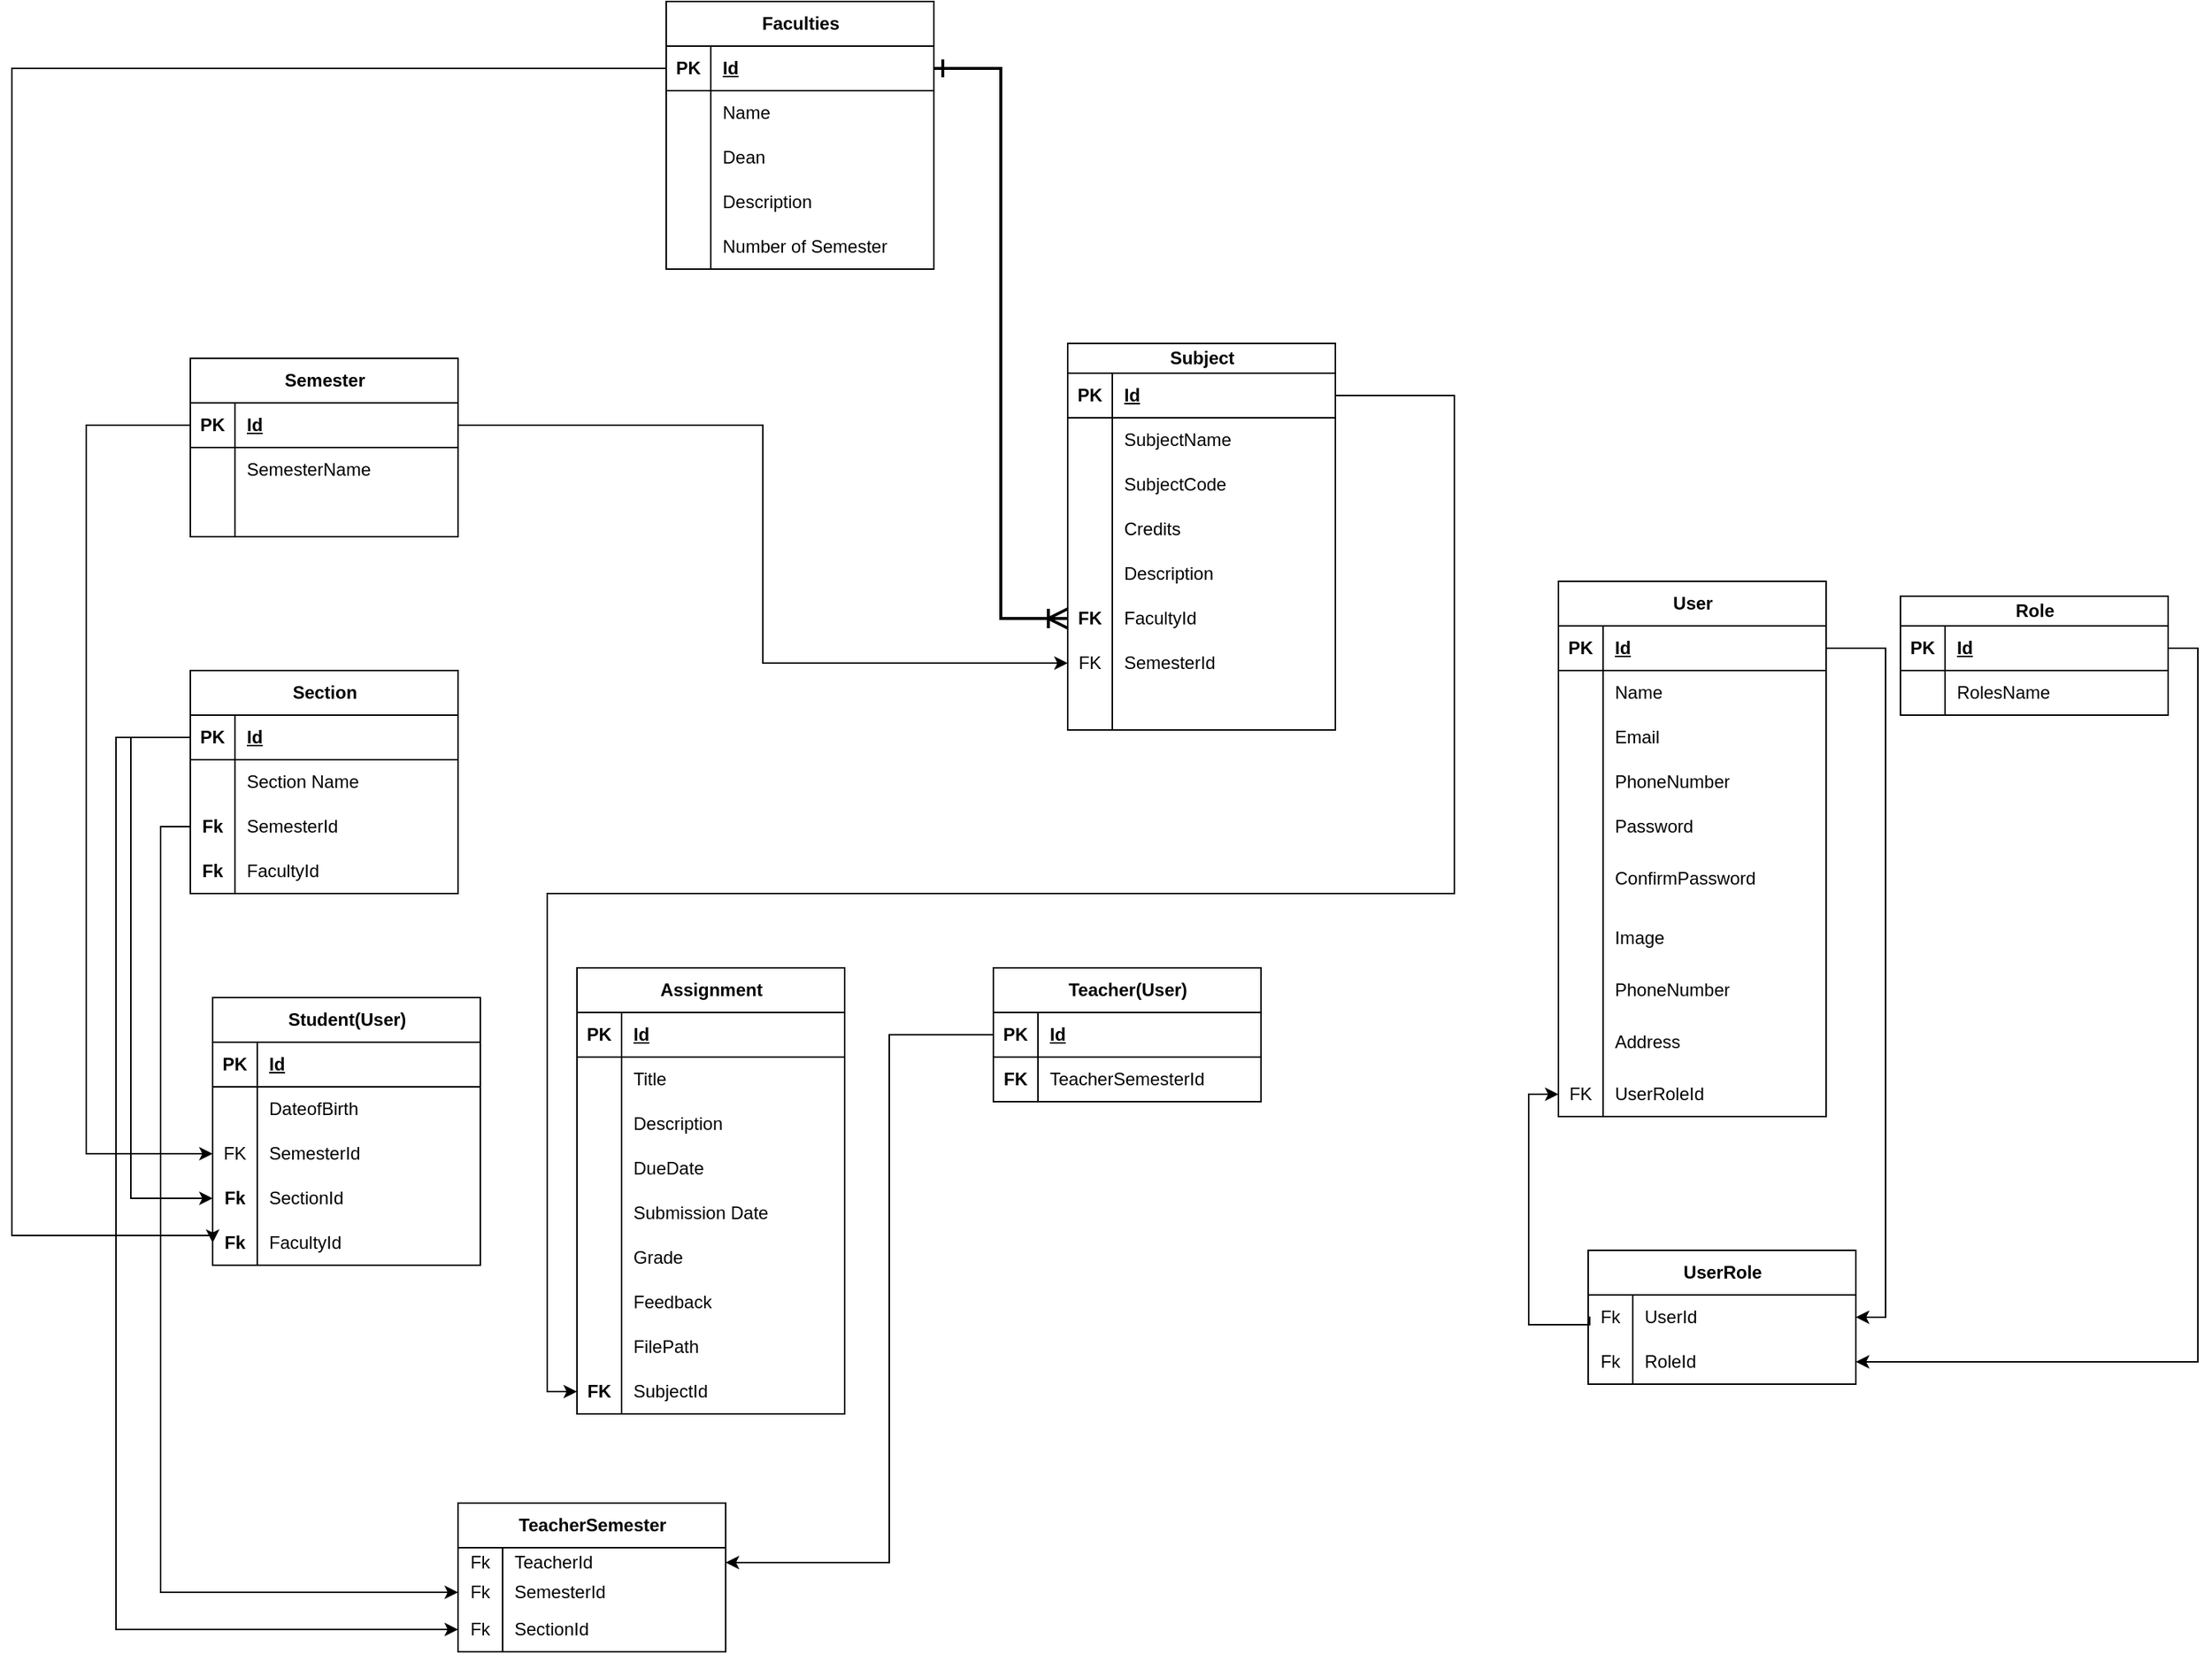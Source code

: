<mxfile version="24.7.14">
  <diagram name="Page-1" id="Y3ksbkcjZFM_TPjJcUUN">
    <mxGraphModel dx="1412" dy="2144" grid="1" gridSize="10" guides="1" tooltips="1" connect="1" arrows="1" fold="1" page="1" pageScale="1" pageWidth="850" pageHeight="1100" math="0" shadow="0">
      <root>
        <mxCell id="0" />
        <mxCell id="1" parent="0" />
        <mxCell id="gZpWFAccYXX8lGVxAIhj-28" value="Assignment" style="shape=table;startSize=30;container=1;collapsible=1;childLayout=tableLayout;fixedRows=1;rowLines=0;fontStyle=1;align=center;resizeLast=1;html=1;" parent="1" vertex="1">
          <mxGeometry x="-270" y="100" width="180" height="300" as="geometry" />
        </mxCell>
        <mxCell id="gZpWFAccYXX8lGVxAIhj-29" value="" style="shape=tableRow;horizontal=0;startSize=0;swimlaneHead=0;swimlaneBody=0;fillColor=none;collapsible=0;dropTarget=0;points=[[0,0.5],[1,0.5]];portConstraint=eastwest;top=0;left=0;right=0;bottom=1;" parent="gZpWFAccYXX8lGVxAIhj-28" vertex="1">
          <mxGeometry y="30" width="180" height="30" as="geometry" />
        </mxCell>
        <mxCell id="gZpWFAccYXX8lGVxAIhj-30" value="PK" style="shape=partialRectangle;connectable=0;fillColor=none;top=0;left=0;bottom=0;right=0;fontStyle=1;overflow=hidden;whiteSpace=wrap;html=1;" parent="gZpWFAccYXX8lGVxAIhj-29" vertex="1">
          <mxGeometry width="30" height="30" as="geometry">
            <mxRectangle width="30" height="30" as="alternateBounds" />
          </mxGeometry>
        </mxCell>
        <mxCell id="gZpWFAccYXX8lGVxAIhj-31" value="Id" style="shape=partialRectangle;connectable=0;fillColor=none;top=0;left=0;bottom=0;right=0;align=left;spacingLeft=6;fontStyle=5;overflow=hidden;whiteSpace=wrap;html=1;" parent="gZpWFAccYXX8lGVxAIhj-29" vertex="1">
          <mxGeometry x="30" width="150" height="30" as="geometry">
            <mxRectangle width="150" height="30" as="alternateBounds" />
          </mxGeometry>
        </mxCell>
        <mxCell id="gZpWFAccYXX8lGVxAIhj-32" value="" style="shape=tableRow;horizontal=0;startSize=0;swimlaneHead=0;swimlaneBody=0;fillColor=none;collapsible=0;dropTarget=0;points=[[0,0.5],[1,0.5]];portConstraint=eastwest;top=0;left=0;right=0;bottom=0;" parent="gZpWFAccYXX8lGVxAIhj-28" vertex="1">
          <mxGeometry y="60" width="180" height="30" as="geometry" />
        </mxCell>
        <mxCell id="gZpWFAccYXX8lGVxAIhj-33" value="" style="shape=partialRectangle;connectable=0;fillColor=none;top=0;left=0;bottom=0;right=0;editable=1;overflow=hidden;whiteSpace=wrap;html=1;" parent="gZpWFAccYXX8lGVxAIhj-32" vertex="1">
          <mxGeometry width="30" height="30" as="geometry">
            <mxRectangle width="30" height="30" as="alternateBounds" />
          </mxGeometry>
        </mxCell>
        <mxCell id="gZpWFAccYXX8lGVxAIhj-34" value="Title" style="shape=partialRectangle;connectable=0;fillColor=none;top=0;left=0;bottom=0;right=0;align=left;spacingLeft=6;overflow=hidden;whiteSpace=wrap;html=1;" parent="gZpWFAccYXX8lGVxAIhj-32" vertex="1">
          <mxGeometry x="30" width="150" height="30" as="geometry">
            <mxRectangle width="150" height="30" as="alternateBounds" />
          </mxGeometry>
        </mxCell>
        <mxCell id="gZpWFAccYXX8lGVxAIhj-35" value="" style="shape=tableRow;horizontal=0;startSize=0;swimlaneHead=0;swimlaneBody=0;fillColor=none;collapsible=0;dropTarget=0;points=[[0,0.5],[1,0.5]];portConstraint=eastwest;top=0;left=0;right=0;bottom=0;" parent="gZpWFAccYXX8lGVxAIhj-28" vertex="1">
          <mxGeometry y="90" width="180" height="30" as="geometry" />
        </mxCell>
        <mxCell id="gZpWFAccYXX8lGVxAIhj-36" value="" style="shape=partialRectangle;connectable=0;fillColor=none;top=0;left=0;bottom=0;right=0;editable=1;overflow=hidden;whiteSpace=wrap;html=1;" parent="gZpWFAccYXX8lGVxAIhj-35" vertex="1">
          <mxGeometry width="30" height="30" as="geometry">
            <mxRectangle width="30" height="30" as="alternateBounds" />
          </mxGeometry>
        </mxCell>
        <mxCell id="gZpWFAccYXX8lGVxAIhj-37" value="Description" style="shape=partialRectangle;connectable=0;fillColor=none;top=0;left=0;bottom=0;right=0;align=left;spacingLeft=6;overflow=hidden;whiteSpace=wrap;html=1;" parent="gZpWFAccYXX8lGVxAIhj-35" vertex="1">
          <mxGeometry x="30" width="150" height="30" as="geometry">
            <mxRectangle width="150" height="30" as="alternateBounds" />
          </mxGeometry>
        </mxCell>
        <mxCell id="gZpWFAccYXX8lGVxAIhj-38" value="" style="shape=tableRow;horizontal=0;startSize=0;swimlaneHead=0;swimlaneBody=0;fillColor=none;collapsible=0;dropTarget=0;points=[[0,0.5],[1,0.5]];portConstraint=eastwest;top=0;left=0;right=0;bottom=0;" parent="gZpWFAccYXX8lGVxAIhj-28" vertex="1">
          <mxGeometry y="120" width="180" height="30" as="geometry" />
        </mxCell>
        <mxCell id="gZpWFAccYXX8lGVxAIhj-39" value="" style="shape=partialRectangle;connectable=0;fillColor=none;top=0;left=0;bottom=0;right=0;editable=1;overflow=hidden;whiteSpace=wrap;html=1;" parent="gZpWFAccYXX8lGVxAIhj-38" vertex="1">
          <mxGeometry width="30" height="30" as="geometry">
            <mxRectangle width="30" height="30" as="alternateBounds" />
          </mxGeometry>
        </mxCell>
        <mxCell id="gZpWFAccYXX8lGVxAIhj-40" value="DueDate" style="shape=partialRectangle;connectable=0;fillColor=none;top=0;left=0;bottom=0;right=0;align=left;spacingLeft=6;overflow=hidden;whiteSpace=wrap;html=1;" parent="gZpWFAccYXX8lGVxAIhj-38" vertex="1">
          <mxGeometry x="30" width="150" height="30" as="geometry">
            <mxRectangle width="150" height="30" as="alternateBounds" />
          </mxGeometry>
        </mxCell>
        <mxCell id="gZpWFAccYXX8lGVxAIhj-260" value="" style="shape=tableRow;horizontal=0;startSize=0;swimlaneHead=0;swimlaneBody=0;fillColor=none;collapsible=0;dropTarget=0;points=[[0,0.5],[1,0.5]];portConstraint=eastwest;top=0;left=0;right=0;bottom=0;" parent="gZpWFAccYXX8lGVxAIhj-28" vertex="1">
          <mxGeometry y="150" width="180" height="30" as="geometry" />
        </mxCell>
        <mxCell id="gZpWFAccYXX8lGVxAIhj-261" value="" style="shape=partialRectangle;connectable=0;fillColor=none;top=0;left=0;bottom=0;right=0;editable=1;overflow=hidden;whiteSpace=wrap;html=1;" parent="gZpWFAccYXX8lGVxAIhj-260" vertex="1">
          <mxGeometry width="30" height="30" as="geometry">
            <mxRectangle width="30" height="30" as="alternateBounds" />
          </mxGeometry>
        </mxCell>
        <mxCell id="gZpWFAccYXX8lGVxAIhj-262" value="Submission Date" style="shape=partialRectangle;connectable=0;fillColor=none;top=0;left=0;bottom=0;right=0;align=left;spacingLeft=6;overflow=hidden;whiteSpace=wrap;html=1;" parent="gZpWFAccYXX8lGVxAIhj-260" vertex="1">
          <mxGeometry x="30" width="150" height="30" as="geometry">
            <mxRectangle width="150" height="30" as="alternateBounds" />
          </mxGeometry>
        </mxCell>
        <mxCell id="gZpWFAccYXX8lGVxAIhj-279" value="" style="shape=tableRow;horizontal=0;startSize=0;swimlaneHead=0;swimlaneBody=0;fillColor=none;collapsible=0;dropTarget=0;points=[[0,0.5],[1,0.5]];portConstraint=eastwest;top=0;left=0;right=0;bottom=0;" parent="gZpWFAccYXX8lGVxAIhj-28" vertex="1">
          <mxGeometry y="180" width="180" height="30" as="geometry" />
        </mxCell>
        <mxCell id="gZpWFAccYXX8lGVxAIhj-280" value="" style="shape=partialRectangle;connectable=0;fillColor=none;top=0;left=0;bottom=0;right=0;editable=1;overflow=hidden;whiteSpace=wrap;html=1;" parent="gZpWFAccYXX8lGVxAIhj-279" vertex="1">
          <mxGeometry width="30" height="30" as="geometry">
            <mxRectangle width="30" height="30" as="alternateBounds" />
          </mxGeometry>
        </mxCell>
        <mxCell id="gZpWFAccYXX8lGVxAIhj-281" value="Grade" style="shape=partialRectangle;connectable=0;fillColor=none;top=0;left=0;bottom=0;right=0;align=left;spacingLeft=6;overflow=hidden;whiteSpace=wrap;html=1;" parent="gZpWFAccYXX8lGVxAIhj-279" vertex="1">
          <mxGeometry x="30" width="150" height="30" as="geometry">
            <mxRectangle width="150" height="30" as="alternateBounds" />
          </mxGeometry>
        </mxCell>
        <mxCell id="gZpWFAccYXX8lGVxAIhj-301" value="" style="shape=tableRow;horizontal=0;startSize=0;swimlaneHead=0;swimlaneBody=0;fillColor=none;collapsible=0;dropTarget=0;points=[[0,0.5],[1,0.5]];portConstraint=eastwest;top=0;left=0;right=0;bottom=0;" parent="gZpWFAccYXX8lGVxAIhj-28" vertex="1">
          <mxGeometry y="210" width="180" height="30" as="geometry" />
        </mxCell>
        <mxCell id="gZpWFAccYXX8lGVxAIhj-302" value="" style="shape=partialRectangle;connectable=0;fillColor=none;top=0;left=0;bottom=0;right=0;editable=1;overflow=hidden;whiteSpace=wrap;html=1;" parent="gZpWFAccYXX8lGVxAIhj-301" vertex="1">
          <mxGeometry width="30" height="30" as="geometry">
            <mxRectangle width="30" height="30" as="alternateBounds" />
          </mxGeometry>
        </mxCell>
        <mxCell id="gZpWFAccYXX8lGVxAIhj-303" value="Feedback" style="shape=partialRectangle;connectable=0;fillColor=none;top=0;left=0;bottom=0;right=0;align=left;spacingLeft=6;overflow=hidden;whiteSpace=wrap;html=1;" parent="gZpWFAccYXX8lGVxAIhj-301" vertex="1">
          <mxGeometry x="30" width="150" height="30" as="geometry">
            <mxRectangle width="150" height="30" as="alternateBounds" />
          </mxGeometry>
        </mxCell>
        <mxCell id="gZpWFAccYXX8lGVxAIhj-304" value="" style="shape=tableRow;horizontal=0;startSize=0;swimlaneHead=0;swimlaneBody=0;fillColor=none;collapsible=0;dropTarget=0;points=[[0,0.5],[1,0.5]];portConstraint=eastwest;top=0;left=0;right=0;bottom=0;" parent="gZpWFAccYXX8lGVxAIhj-28" vertex="1">
          <mxGeometry y="240" width="180" height="30" as="geometry" />
        </mxCell>
        <mxCell id="gZpWFAccYXX8lGVxAIhj-305" value="" style="shape=partialRectangle;connectable=0;fillColor=none;top=0;left=0;bottom=0;right=0;editable=1;overflow=hidden;whiteSpace=wrap;html=1;" parent="gZpWFAccYXX8lGVxAIhj-304" vertex="1">
          <mxGeometry width="30" height="30" as="geometry">
            <mxRectangle width="30" height="30" as="alternateBounds" />
          </mxGeometry>
        </mxCell>
        <mxCell id="gZpWFAccYXX8lGVxAIhj-306" value="FilePath" style="shape=partialRectangle;connectable=0;fillColor=none;top=0;left=0;bottom=0;right=0;align=left;spacingLeft=6;overflow=hidden;whiteSpace=wrap;html=1;" parent="gZpWFAccYXX8lGVxAIhj-304" vertex="1">
          <mxGeometry x="30" width="150" height="30" as="geometry">
            <mxRectangle width="150" height="30" as="alternateBounds" />
          </mxGeometry>
        </mxCell>
        <mxCell id="gZpWFAccYXX8lGVxAIhj-390" value="" style="shape=tableRow;horizontal=0;startSize=0;swimlaneHead=0;swimlaneBody=0;fillColor=none;collapsible=0;dropTarget=0;points=[[0,0.5],[1,0.5]];portConstraint=eastwest;top=0;left=0;right=0;bottom=0;" parent="gZpWFAccYXX8lGVxAIhj-28" vertex="1">
          <mxGeometry y="270" width="180" height="30" as="geometry" />
        </mxCell>
        <mxCell id="gZpWFAccYXX8lGVxAIhj-391" value="&lt;b&gt;FK&lt;/b&gt;" style="shape=partialRectangle;connectable=0;fillColor=none;top=0;left=0;bottom=0;right=0;editable=1;overflow=hidden;whiteSpace=wrap;html=1;" parent="gZpWFAccYXX8lGVxAIhj-390" vertex="1">
          <mxGeometry width="30" height="30" as="geometry">
            <mxRectangle width="30" height="30" as="alternateBounds" />
          </mxGeometry>
        </mxCell>
        <mxCell id="gZpWFAccYXX8lGVxAIhj-392" value="SubjectId" style="shape=partialRectangle;connectable=0;fillColor=none;top=0;left=0;bottom=0;right=0;align=left;spacingLeft=6;overflow=hidden;whiteSpace=wrap;html=1;" parent="gZpWFAccYXX8lGVxAIhj-390" vertex="1">
          <mxGeometry x="30" width="150" height="30" as="geometry">
            <mxRectangle width="150" height="30" as="alternateBounds" />
          </mxGeometry>
        </mxCell>
        <mxCell id="gZpWFAccYXX8lGVxAIhj-80" value="Teacher(User)" style="shape=table;startSize=30;container=1;collapsible=1;childLayout=tableLayout;fixedRows=1;rowLines=0;fontStyle=1;align=center;resizeLast=1;html=1;" parent="1" vertex="1">
          <mxGeometry x="10" y="100" width="180" height="90" as="geometry" />
        </mxCell>
        <mxCell id="gZpWFAccYXX8lGVxAIhj-81" value="" style="shape=tableRow;horizontal=0;startSize=0;swimlaneHead=0;swimlaneBody=0;fillColor=none;collapsible=0;dropTarget=0;points=[[0,0.5],[1,0.5]];portConstraint=eastwest;top=0;left=0;right=0;bottom=1;" parent="gZpWFAccYXX8lGVxAIhj-80" vertex="1">
          <mxGeometry y="30" width="180" height="30" as="geometry" />
        </mxCell>
        <mxCell id="gZpWFAccYXX8lGVxAIhj-82" value="PK" style="shape=partialRectangle;connectable=0;fillColor=none;top=0;left=0;bottom=0;right=0;fontStyle=1;overflow=hidden;whiteSpace=wrap;html=1;" parent="gZpWFAccYXX8lGVxAIhj-81" vertex="1">
          <mxGeometry width="30" height="30" as="geometry">
            <mxRectangle width="30" height="30" as="alternateBounds" />
          </mxGeometry>
        </mxCell>
        <mxCell id="gZpWFAccYXX8lGVxAIhj-83" value="Id" style="shape=partialRectangle;connectable=0;fillColor=none;top=0;left=0;bottom=0;right=0;align=left;spacingLeft=6;fontStyle=5;overflow=hidden;whiteSpace=wrap;html=1;" parent="gZpWFAccYXX8lGVxAIhj-81" vertex="1">
          <mxGeometry x="30" width="150" height="30" as="geometry">
            <mxRectangle width="150" height="30" as="alternateBounds" />
          </mxGeometry>
        </mxCell>
        <mxCell id="gZpWFAccYXX8lGVxAIhj-159" value="" style="shape=tableRow;horizontal=0;startSize=0;swimlaneHead=0;swimlaneBody=0;fillColor=none;collapsible=0;dropTarget=0;points=[[0,0.5],[1,0.5]];portConstraint=eastwest;top=0;left=0;right=0;bottom=0;" parent="gZpWFAccYXX8lGVxAIhj-80" vertex="1">
          <mxGeometry y="60" width="180" height="30" as="geometry" />
        </mxCell>
        <mxCell id="gZpWFAccYXX8lGVxAIhj-160" value="&lt;b&gt;FK&lt;/b&gt;" style="shape=partialRectangle;connectable=0;fillColor=none;top=0;left=0;bottom=0;right=0;editable=1;overflow=hidden;whiteSpace=wrap;html=1;" parent="gZpWFAccYXX8lGVxAIhj-159" vertex="1">
          <mxGeometry width="30" height="30" as="geometry">
            <mxRectangle width="30" height="30" as="alternateBounds" />
          </mxGeometry>
        </mxCell>
        <mxCell id="gZpWFAccYXX8lGVxAIhj-161" value="TeacherSemesterId" style="shape=partialRectangle;connectable=0;fillColor=none;top=0;left=0;bottom=0;right=0;align=left;spacingLeft=6;overflow=hidden;whiteSpace=wrap;html=1;" parent="gZpWFAccYXX8lGVxAIhj-159" vertex="1">
          <mxGeometry x="30" width="150" height="30" as="geometry">
            <mxRectangle width="150" height="30" as="alternateBounds" />
          </mxGeometry>
        </mxCell>
        <mxCell id="gZpWFAccYXX8lGVxAIhj-94" value="Student(User)" style="shape=table;startSize=30;container=1;collapsible=1;childLayout=tableLayout;fixedRows=1;rowLines=0;fontStyle=1;align=center;resizeLast=1;html=1;" parent="1" vertex="1">
          <mxGeometry x="-515" y="120" width="180" height="180" as="geometry" />
        </mxCell>
        <mxCell id="gZpWFAccYXX8lGVxAIhj-95" value="" style="shape=tableRow;horizontal=0;startSize=0;swimlaneHead=0;swimlaneBody=0;fillColor=none;collapsible=0;dropTarget=0;points=[[0,0.5],[1,0.5]];portConstraint=eastwest;top=0;left=0;right=0;bottom=1;" parent="gZpWFAccYXX8lGVxAIhj-94" vertex="1">
          <mxGeometry y="30" width="180" height="30" as="geometry" />
        </mxCell>
        <mxCell id="gZpWFAccYXX8lGVxAIhj-96" value="PK" style="shape=partialRectangle;connectable=0;fillColor=none;top=0;left=0;bottom=0;right=0;fontStyle=1;overflow=hidden;whiteSpace=wrap;html=1;" parent="gZpWFAccYXX8lGVxAIhj-95" vertex="1">
          <mxGeometry width="30" height="30" as="geometry">
            <mxRectangle width="30" height="30" as="alternateBounds" />
          </mxGeometry>
        </mxCell>
        <mxCell id="gZpWFAccYXX8lGVxAIhj-97" value="Id" style="shape=partialRectangle;connectable=0;fillColor=none;top=0;left=0;bottom=0;right=0;align=left;spacingLeft=6;fontStyle=5;overflow=hidden;whiteSpace=wrap;html=1;" parent="gZpWFAccYXX8lGVxAIhj-95" vertex="1">
          <mxGeometry x="30" width="150" height="30" as="geometry">
            <mxRectangle width="150" height="30" as="alternateBounds" />
          </mxGeometry>
        </mxCell>
        <mxCell id="gZpWFAccYXX8lGVxAIhj-112" value="" style="shape=tableRow;horizontal=0;startSize=0;swimlaneHead=0;swimlaneBody=0;fillColor=none;collapsible=0;dropTarget=0;points=[[0,0.5],[1,0.5]];portConstraint=eastwest;top=0;left=0;right=0;bottom=0;" parent="gZpWFAccYXX8lGVxAIhj-94" vertex="1">
          <mxGeometry y="60" width="180" height="30" as="geometry" />
        </mxCell>
        <mxCell id="gZpWFAccYXX8lGVxAIhj-113" value="" style="shape=partialRectangle;connectable=0;fillColor=none;top=0;left=0;bottom=0;right=0;editable=1;overflow=hidden;whiteSpace=wrap;html=1;" parent="gZpWFAccYXX8lGVxAIhj-112" vertex="1">
          <mxGeometry width="30" height="30" as="geometry">
            <mxRectangle width="30" height="30" as="alternateBounds" />
          </mxGeometry>
        </mxCell>
        <mxCell id="gZpWFAccYXX8lGVxAIhj-114" value="DateofBirth" style="shape=partialRectangle;connectable=0;fillColor=none;top=0;left=0;bottom=0;right=0;align=left;spacingLeft=6;overflow=hidden;whiteSpace=wrap;html=1;" parent="gZpWFAccYXX8lGVxAIhj-112" vertex="1">
          <mxGeometry x="30" width="150" height="30" as="geometry">
            <mxRectangle width="150" height="30" as="alternateBounds" />
          </mxGeometry>
        </mxCell>
        <mxCell id="gZpWFAccYXX8lGVxAIhj-118" value="" style="shape=tableRow;horizontal=0;startSize=0;swimlaneHead=0;swimlaneBody=0;fillColor=none;collapsible=0;dropTarget=0;points=[[0,0.5],[1,0.5]];portConstraint=eastwest;top=0;left=0;right=0;bottom=0;" parent="gZpWFAccYXX8lGVxAIhj-94" vertex="1">
          <mxGeometry y="90" width="180" height="30" as="geometry" />
        </mxCell>
        <mxCell id="gZpWFAccYXX8lGVxAIhj-119" value="FK" style="shape=partialRectangle;connectable=0;fillColor=none;top=0;left=0;bottom=0;right=0;editable=1;overflow=hidden;whiteSpace=wrap;html=1;" parent="gZpWFAccYXX8lGVxAIhj-118" vertex="1">
          <mxGeometry width="30" height="30" as="geometry">
            <mxRectangle width="30" height="30" as="alternateBounds" />
          </mxGeometry>
        </mxCell>
        <mxCell id="gZpWFAccYXX8lGVxAIhj-120" value="SemesterId" style="shape=partialRectangle;connectable=0;fillColor=none;top=0;left=0;bottom=0;right=0;align=left;spacingLeft=6;overflow=hidden;whiteSpace=wrap;html=1;" parent="gZpWFAccYXX8lGVxAIhj-118" vertex="1">
          <mxGeometry x="30" width="150" height="30" as="geometry">
            <mxRectangle width="150" height="30" as="alternateBounds" />
          </mxGeometry>
        </mxCell>
        <mxCell id="gZpWFAccYXX8lGVxAIhj-355" value="" style="shape=tableRow;horizontal=0;startSize=0;swimlaneHead=0;swimlaneBody=0;fillColor=none;collapsible=0;dropTarget=0;points=[[0,0.5],[1,0.5]];portConstraint=eastwest;top=0;left=0;right=0;bottom=0;" parent="gZpWFAccYXX8lGVxAIhj-94" vertex="1">
          <mxGeometry y="120" width="180" height="30" as="geometry" />
        </mxCell>
        <mxCell id="gZpWFAccYXX8lGVxAIhj-356" value="&lt;b&gt;Fk&lt;/b&gt;" style="shape=partialRectangle;connectable=0;fillColor=none;top=0;left=0;bottom=0;right=0;editable=1;overflow=hidden;whiteSpace=wrap;html=1;" parent="gZpWFAccYXX8lGVxAIhj-355" vertex="1">
          <mxGeometry width="30" height="30" as="geometry">
            <mxRectangle width="30" height="30" as="alternateBounds" />
          </mxGeometry>
        </mxCell>
        <mxCell id="gZpWFAccYXX8lGVxAIhj-357" value="SectionId" style="shape=partialRectangle;connectable=0;fillColor=none;top=0;left=0;bottom=0;right=0;align=left;spacingLeft=6;overflow=hidden;whiteSpace=wrap;html=1;" parent="gZpWFAccYXX8lGVxAIhj-355" vertex="1">
          <mxGeometry x="30" width="150" height="30" as="geometry">
            <mxRectangle width="150" height="30" as="alternateBounds" />
          </mxGeometry>
        </mxCell>
        <mxCell id="gZpWFAccYXX8lGVxAIhj-481" value="" style="shape=tableRow;horizontal=0;startSize=0;swimlaneHead=0;swimlaneBody=0;fillColor=none;collapsible=0;dropTarget=0;points=[[0,0.5],[1,0.5]];portConstraint=eastwest;top=0;left=0;right=0;bottom=0;" parent="gZpWFAccYXX8lGVxAIhj-94" vertex="1">
          <mxGeometry y="150" width="180" height="30" as="geometry" />
        </mxCell>
        <mxCell id="gZpWFAccYXX8lGVxAIhj-482" value="&lt;b&gt;Fk&lt;/b&gt;" style="shape=partialRectangle;connectable=0;fillColor=none;top=0;left=0;bottom=0;right=0;editable=1;overflow=hidden;whiteSpace=wrap;html=1;" parent="gZpWFAccYXX8lGVxAIhj-481" vertex="1">
          <mxGeometry width="30" height="30" as="geometry">
            <mxRectangle width="30" height="30" as="alternateBounds" />
          </mxGeometry>
        </mxCell>
        <mxCell id="gZpWFAccYXX8lGVxAIhj-483" value="FacultyId" style="shape=partialRectangle;connectable=0;fillColor=none;top=0;left=0;bottom=0;right=0;align=left;spacingLeft=6;overflow=hidden;whiteSpace=wrap;html=1;" parent="gZpWFAccYXX8lGVxAIhj-481" vertex="1">
          <mxGeometry x="30" width="150" height="30" as="geometry">
            <mxRectangle width="150" height="30" as="alternateBounds" />
          </mxGeometry>
        </mxCell>
        <mxCell id="gZpWFAccYXX8lGVxAIhj-54" value="Faculties" style="shape=table;startSize=30;container=1;collapsible=1;childLayout=tableLayout;fixedRows=1;rowLines=0;fontStyle=1;align=center;resizeLast=1;html=1;" parent="1" vertex="1">
          <mxGeometry x="-210" y="-550" width="180" height="180" as="geometry" />
        </mxCell>
        <mxCell id="gZpWFAccYXX8lGVxAIhj-55" value="" style="shape=tableRow;horizontal=0;startSize=0;swimlaneHead=0;swimlaneBody=0;fillColor=none;collapsible=0;dropTarget=0;points=[[0,0.5],[1,0.5]];portConstraint=eastwest;top=0;left=0;right=0;bottom=1;" parent="gZpWFAccYXX8lGVxAIhj-54" vertex="1">
          <mxGeometry y="30" width="180" height="30" as="geometry" />
        </mxCell>
        <mxCell id="gZpWFAccYXX8lGVxAIhj-56" value="PK" style="shape=partialRectangle;connectable=0;fillColor=none;top=0;left=0;bottom=0;right=0;fontStyle=1;overflow=hidden;whiteSpace=wrap;html=1;" parent="gZpWFAccYXX8lGVxAIhj-55" vertex="1">
          <mxGeometry width="30" height="30" as="geometry">
            <mxRectangle width="30" height="30" as="alternateBounds" />
          </mxGeometry>
        </mxCell>
        <mxCell id="gZpWFAccYXX8lGVxAIhj-57" value="Id" style="shape=partialRectangle;connectable=0;fillColor=none;top=0;left=0;bottom=0;right=0;align=left;spacingLeft=6;fontStyle=5;overflow=hidden;whiteSpace=wrap;html=1;" parent="gZpWFAccYXX8lGVxAIhj-55" vertex="1">
          <mxGeometry x="30" width="150" height="30" as="geometry">
            <mxRectangle width="150" height="30" as="alternateBounds" />
          </mxGeometry>
        </mxCell>
        <mxCell id="gZpWFAccYXX8lGVxAIhj-58" value="" style="shape=tableRow;horizontal=0;startSize=0;swimlaneHead=0;swimlaneBody=0;fillColor=none;collapsible=0;dropTarget=0;points=[[0,0.5],[1,0.5]];portConstraint=eastwest;top=0;left=0;right=0;bottom=0;" parent="gZpWFAccYXX8lGVxAIhj-54" vertex="1">
          <mxGeometry y="60" width="180" height="30" as="geometry" />
        </mxCell>
        <mxCell id="gZpWFAccYXX8lGVxAIhj-59" value="" style="shape=partialRectangle;connectable=0;fillColor=none;top=0;left=0;bottom=0;right=0;editable=1;overflow=hidden;whiteSpace=wrap;html=1;" parent="gZpWFAccYXX8lGVxAIhj-58" vertex="1">
          <mxGeometry width="30" height="30" as="geometry">
            <mxRectangle width="30" height="30" as="alternateBounds" />
          </mxGeometry>
        </mxCell>
        <mxCell id="gZpWFAccYXX8lGVxAIhj-60" value="Name" style="shape=partialRectangle;connectable=0;fillColor=none;top=0;left=0;bottom=0;right=0;align=left;spacingLeft=6;overflow=hidden;whiteSpace=wrap;html=1;" parent="gZpWFAccYXX8lGVxAIhj-58" vertex="1">
          <mxGeometry x="30" width="150" height="30" as="geometry">
            <mxRectangle width="150" height="30" as="alternateBounds" />
          </mxGeometry>
        </mxCell>
        <mxCell id="gZpWFAccYXX8lGVxAIhj-61" value="" style="shape=tableRow;horizontal=0;startSize=0;swimlaneHead=0;swimlaneBody=0;fillColor=none;collapsible=0;dropTarget=0;points=[[0,0.5],[1,0.5]];portConstraint=eastwest;top=0;left=0;right=0;bottom=0;" parent="gZpWFAccYXX8lGVxAIhj-54" vertex="1">
          <mxGeometry y="90" width="180" height="30" as="geometry" />
        </mxCell>
        <mxCell id="gZpWFAccYXX8lGVxAIhj-62" value="" style="shape=partialRectangle;connectable=0;fillColor=none;top=0;left=0;bottom=0;right=0;editable=1;overflow=hidden;whiteSpace=wrap;html=1;" parent="gZpWFAccYXX8lGVxAIhj-61" vertex="1">
          <mxGeometry width="30" height="30" as="geometry">
            <mxRectangle width="30" height="30" as="alternateBounds" />
          </mxGeometry>
        </mxCell>
        <mxCell id="gZpWFAccYXX8lGVxAIhj-63" value="Dean" style="shape=partialRectangle;connectable=0;fillColor=none;top=0;left=0;bottom=0;right=0;align=left;spacingLeft=6;overflow=hidden;whiteSpace=wrap;html=1;" parent="gZpWFAccYXX8lGVxAIhj-61" vertex="1">
          <mxGeometry x="30" width="150" height="30" as="geometry">
            <mxRectangle width="150" height="30" as="alternateBounds" />
          </mxGeometry>
        </mxCell>
        <mxCell id="gZpWFAccYXX8lGVxAIhj-64" value="" style="shape=tableRow;horizontal=0;startSize=0;swimlaneHead=0;swimlaneBody=0;fillColor=none;collapsible=0;dropTarget=0;points=[[0,0.5],[1,0.5]];portConstraint=eastwest;top=0;left=0;right=0;bottom=0;" parent="gZpWFAccYXX8lGVxAIhj-54" vertex="1">
          <mxGeometry y="120" width="180" height="30" as="geometry" />
        </mxCell>
        <mxCell id="gZpWFAccYXX8lGVxAIhj-65" value="" style="shape=partialRectangle;connectable=0;fillColor=none;top=0;left=0;bottom=0;right=0;editable=1;overflow=hidden;whiteSpace=wrap;html=1;" parent="gZpWFAccYXX8lGVxAIhj-64" vertex="1">
          <mxGeometry width="30" height="30" as="geometry">
            <mxRectangle width="30" height="30" as="alternateBounds" />
          </mxGeometry>
        </mxCell>
        <mxCell id="gZpWFAccYXX8lGVxAIhj-66" value="Description" style="shape=partialRectangle;connectable=0;fillColor=none;top=0;left=0;bottom=0;right=0;align=left;spacingLeft=6;overflow=hidden;whiteSpace=wrap;html=1;" parent="gZpWFAccYXX8lGVxAIhj-64" vertex="1">
          <mxGeometry x="30" width="150" height="30" as="geometry">
            <mxRectangle width="150" height="30" as="alternateBounds" />
          </mxGeometry>
        </mxCell>
        <mxCell id="gZpWFAccYXX8lGVxAIhj-257" value="" style="shape=tableRow;horizontal=0;startSize=0;swimlaneHead=0;swimlaneBody=0;fillColor=none;collapsible=0;dropTarget=0;points=[[0,0.5],[1,0.5]];portConstraint=eastwest;top=0;left=0;right=0;bottom=0;" parent="gZpWFAccYXX8lGVxAIhj-54" vertex="1">
          <mxGeometry y="150" width="180" height="30" as="geometry" />
        </mxCell>
        <mxCell id="gZpWFAccYXX8lGVxAIhj-258" value="" style="shape=partialRectangle;connectable=0;fillColor=none;top=0;left=0;bottom=0;right=0;editable=1;overflow=hidden;whiteSpace=wrap;html=1;" parent="gZpWFAccYXX8lGVxAIhj-257" vertex="1">
          <mxGeometry width="30" height="30" as="geometry">
            <mxRectangle width="30" height="30" as="alternateBounds" />
          </mxGeometry>
        </mxCell>
        <mxCell id="gZpWFAccYXX8lGVxAIhj-259" value="Number of Semester" style="shape=partialRectangle;connectable=0;fillColor=none;top=0;left=0;bottom=0;right=0;align=left;spacingLeft=6;overflow=hidden;whiteSpace=wrap;html=1;" parent="gZpWFAccYXX8lGVxAIhj-257" vertex="1">
          <mxGeometry x="30" width="150" height="30" as="geometry">
            <mxRectangle width="150" height="30" as="alternateBounds" />
          </mxGeometry>
        </mxCell>
        <mxCell id="gZpWFAccYXX8lGVxAIhj-307" value="Semester" style="shape=table;startSize=30;container=1;collapsible=1;childLayout=tableLayout;fixedRows=1;rowLines=0;fontStyle=1;align=center;resizeLast=1;html=1;" parent="1" vertex="1">
          <mxGeometry x="-530" y="-310" width="180" height="120" as="geometry" />
        </mxCell>
        <mxCell id="gZpWFAccYXX8lGVxAIhj-308" value="" style="shape=tableRow;horizontal=0;startSize=0;swimlaneHead=0;swimlaneBody=0;fillColor=none;collapsible=0;dropTarget=0;points=[[0,0.5],[1,0.5]];portConstraint=eastwest;top=0;left=0;right=0;bottom=1;" parent="gZpWFAccYXX8lGVxAIhj-307" vertex="1">
          <mxGeometry y="30" width="180" height="30" as="geometry" />
        </mxCell>
        <mxCell id="gZpWFAccYXX8lGVxAIhj-309" value="PK" style="shape=partialRectangle;connectable=0;fillColor=none;top=0;left=0;bottom=0;right=0;fontStyle=1;overflow=hidden;whiteSpace=wrap;html=1;" parent="gZpWFAccYXX8lGVxAIhj-308" vertex="1">
          <mxGeometry width="30" height="30" as="geometry">
            <mxRectangle width="30" height="30" as="alternateBounds" />
          </mxGeometry>
        </mxCell>
        <mxCell id="gZpWFAccYXX8lGVxAIhj-310" value="Id" style="shape=partialRectangle;connectable=0;fillColor=none;top=0;left=0;bottom=0;right=0;align=left;spacingLeft=6;fontStyle=5;overflow=hidden;whiteSpace=wrap;html=1;" parent="gZpWFAccYXX8lGVxAIhj-308" vertex="1">
          <mxGeometry x="30" width="150" height="30" as="geometry">
            <mxRectangle width="150" height="30" as="alternateBounds" />
          </mxGeometry>
        </mxCell>
        <mxCell id="gZpWFAccYXX8lGVxAIhj-311" value="" style="shape=tableRow;horizontal=0;startSize=0;swimlaneHead=0;swimlaneBody=0;fillColor=none;collapsible=0;dropTarget=0;points=[[0,0.5],[1,0.5]];portConstraint=eastwest;top=0;left=0;right=0;bottom=0;" parent="gZpWFAccYXX8lGVxAIhj-307" vertex="1">
          <mxGeometry y="60" width="180" height="30" as="geometry" />
        </mxCell>
        <mxCell id="gZpWFAccYXX8lGVxAIhj-312" value="" style="shape=partialRectangle;connectable=0;fillColor=none;top=0;left=0;bottom=0;right=0;editable=1;overflow=hidden;whiteSpace=wrap;html=1;" parent="gZpWFAccYXX8lGVxAIhj-311" vertex="1">
          <mxGeometry width="30" height="30" as="geometry">
            <mxRectangle width="30" height="30" as="alternateBounds" />
          </mxGeometry>
        </mxCell>
        <mxCell id="gZpWFAccYXX8lGVxAIhj-313" value="SemesterName" style="shape=partialRectangle;connectable=0;fillColor=none;top=0;left=0;bottom=0;right=0;align=left;spacingLeft=6;overflow=hidden;whiteSpace=wrap;html=1;" parent="gZpWFAccYXX8lGVxAIhj-311" vertex="1">
          <mxGeometry x="30" width="150" height="30" as="geometry">
            <mxRectangle width="150" height="30" as="alternateBounds" />
          </mxGeometry>
        </mxCell>
        <mxCell id="OxbGATPsEMg-WC4Gf5y5-38" value="" style="shape=tableRow;horizontal=0;startSize=0;swimlaneHead=0;swimlaneBody=0;fillColor=none;collapsible=0;dropTarget=0;points=[[0,0.5],[1,0.5]];portConstraint=eastwest;top=0;left=0;right=0;bottom=0;" parent="gZpWFAccYXX8lGVxAIhj-307" vertex="1">
          <mxGeometry y="90" width="180" height="30" as="geometry" />
        </mxCell>
        <mxCell id="OxbGATPsEMg-WC4Gf5y5-39" value="" style="shape=partialRectangle;connectable=0;fillColor=none;top=0;left=0;bottom=0;right=0;editable=1;overflow=hidden;whiteSpace=wrap;html=1;" parent="OxbGATPsEMg-WC4Gf5y5-38" vertex="1">
          <mxGeometry width="30" height="30" as="geometry">
            <mxRectangle width="30" height="30" as="alternateBounds" />
          </mxGeometry>
        </mxCell>
        <mxCell id="OxbGATPsEMg-WC4Gf5y5-40" value="" style="shape=partialRectangle;connectable=0;fillColor=none;top=0;left=0;bottom=0;right=0;align=left;spacingLeft=6;overflow=hidden;whiteSpace=wrap;html=1;" parent="OxbGATPsEMg-WC4Gf5y5-38" vertex="1">
          <mxGeometry x="30" width="150" height="30" as="geometry">
            <mxRectangle width="150" height="30" as="alternateBounds" />
          </mxGeometry>
        </mxCell>
        <mxCell id="gZpWFAccYXX8lGVxAIhj-320" value="Section" style="shape=table;startSize=30;container=1;collapsible=1;childLayout=tableLayout;fixedRows=1;rowLines=0;fontStyle=1;align=center;resizeLast=1;html=1;" parent="1" vertex="1">
          <mxGeometry x="-530" y="-100" width="180" height="150" as="geometry" />
        </mxCell>
        <mxCell id="gZpWFAccYXX8lGVxAIhj-321" value="" style="shape=tableRow;horizontal=0;startSize=0;swimlaneHead=0;swimlaneBody=0;fillColor=none;collapsible=0;dropTarget=0;points=[[0,0.5],[1,0.5]];portConstraint=eastwest;top=0;left=0;right=0;bottom=1;" parent="gZpWFAccYXX8lGVxAIhj-320" vertex="1">
          <mxGeometry y="30" width="180" height="30" as="geometry" />
        </mxCell>
        <mxCell id="gZpWFAccYXX8lGVxAIhj-322" value="PK" style="shape=partialRectangle;connectable=0;fillColor=none;top=0;left=0;bottom=0;right=0;fontStyle=1;overflow=hidden;whiteSpace=wrap;html=1;" parent="gZpWFAccYXX8lGVxAIhj-321" vertex="1">
          <mxGeometry width="30" height="30" as="geometry">
            <mxRectangle width="30" height="30" as="alternateBounds" />
          </mxGeometry>
        </mxCell>
        <mxCell id="gZpWFAccYXX8lGVxAIhj-323" value="Id" style="shape=partialRectangle;connectable=0;fillColor=none;top=0;left=0;bottom=0;right=0;align=left;spacingLeft=6;fontStyle=5;overflow=hidden;whiteSpace=wrap;html=1;" parent="gZpWFAccYXX8lGVxAIhj-321" vertex="1">
          <mxGeometry x="30" width="150" height="30" as="geometry">
            <mxRectangle width="150" height="30" as="alternateBounds" />
          </mxGeometry>
        </mxCell>
        <mxCell id="gZpWFAccYXX8lGVxAIhj-324" value="" style="shape=tableRow;horizontal=0;startSize=0;swimlaneHead=0;swimlaneBody=0;fillColor=none;collapsible=0;dropTarget=0;points=[[0,0.5],[1,0.5]];portConstraint=eastwest;top=0;left=0;right=0;bottom=0;" parent="gZpWFAccYXX8lGVxAIhj-320" vertex="1">
          <mxGeometry y="60" width="180" height="30" as="geometry" />
        </mxCell>
        <mxCell id="gZpWFAccYXX8lGVxAIhj-325" value="" style="shape=partialRectangle;connectable=0;fillColor=none;top=0;left=0;bottom=0;right=0;editable=1;overflow=hidden;whiteSpace=wrap;html=1;" parent="gZpWFAccYXX8lGVxAIhj-324" vertex="1">
          <mxGeometry width="30" height="30" as="geometry">
            <mxRectangle width="30" height="30" as="alternateBounds" />
          </mxGeometry>
        </mxCell>
        <mxCell id="gZpWFAccYXX8lGVxAIhj-326" value="Section Name" style="shape=partialRectangle;connectable=0;fillColor=none;top=0;left=0;bottom=0;right=0;align=left;spacingLeft=6;overflow=hidden;whiteSpace=wrap;html=1;" parent="gZpWFAccYXX8lGVxAIhj-324" vertex="1">
          <mxGeometry x="30" width="150" height="30" as="geometry">
            <mxRectangle width="150" height="30" as="alternateBounds" />
          </mxGeometry>
        </mxCell>
        <mxCell id="gZpWFAccYXX8lGVxAIhj-330" value="" style="shape=tableRow;horizontal=0;startSize=0;swimlaneHead=0;swimlaneBody=0;fillColor=none;collapsible=0;dropTarget=0;points=[[0,0.5],[1,0.5]];portConstraint=eastwest;top=0;left=0;right=0;bottom=0;" parent="gZpWFAccYXX8lGVxAIhj-320" vertex="1">
          <mxGeometry y="90" width="180" height="30" as="geometry" />
        </mxCell>
        <mxCell id="gZpWFAccYXX8lGVxAIhj-331" value="&lt;b&gt;Fk&lt;/b&gt;" style="shape=partialRectangle;connectable=0;fillColor=none;top=0;left=0;bottom=0;right=0;editable=1;overflow=hidden;whiteSpace=wrap;html=1;" parent="gZpWFAccYXX8lGVxAIhj-330" vertex="1">
          <mxGeometry width="30" height="30" as="geometry">
            <mxRectangle width="30" height="30" as="alternateBounds" />
          </mxGeometry>
        </mxCell>
        <mxCell id="gZpWFAccYXX8lGVxAIhj-332" value="SemesterId" style="shape=partialRectangle;connectable=0;fillColor=none;top=0;left=0;bottom=0;right=0;align=left;spacingLeft=6;overflow=hidden;whiteSpace=wrap;html=1;" parent="gZpWFAccYXX8lGVxAIhj-330" vertex="1">
          <mxGeometry x="30" width="150" height="30" as="geometry">
            <mxRectangle width="150" height="30" as="alternateBounds" />
          </mxGeometry>
        </mxCell>
        <mxCell id="5RmvhpHRaGKqXKpP6tO0-18" value="" style="shape=tableRow;horizontal=0;startSize=0;swimlaneHead=0;swimlaneBody=0;fillColor=none;collapsible=0;dropTarget=0;points=[[0,0.5],[1,0.5]];portConstraint=eastwest;top=0;left=0;right=0;bottom=0;" vertex="1" parent="gZpWFAccYXX8lGVxAIhj-320">
          <mxGeometry y="120" width="180" height="30" as="geometry" />
        </mxCell>
        <mxCell id="5RmvhpHRaGKqXKpP6tO0-19" value="&lt;b&gt;Fk&lt;/b&gt;" style="shape=partialRectangle;connectable=0;fillColor=none;top=0;left=0;bottom=0;right=0;editable=1;overflow=hidden;whiteSpace=wrap;html=1;" vertex="1" parent="5RmvhpHRaGKqXKpP6tO0-18">
          <mxGeometry width="30" height="30" as="geometry">
            <mxRectangle width="30" height="30" as="alternateBounds" />
          </mxGeometry>
        </mxCell>
        <mxCell id="5RmvhpHRaGKqXKpP6tO0-20" value="FacultyId" style="shape=partialRectangle;connectable=0;fillColor=none;top=0;left=0;bottom=0;right=0;align=left;spacingLeft=6;overflow=hidden;whiteSpace=wrap;html=1;" vertex="1" parent="5RmvhpHRaGKqXKpP6tO0-18">
          <mxGeometry x="30" width="150" height="30" as="geometry">
            <mxRectangle width="150" height="30" as="alternateBounds" />
          </mxGeometry>
        </mxCell>
        <mxCell id="gZpWFAccYXX8lGVxAIhj-67" value="Subject" style="shape=table;startSize=20;container=1;collapsible=1;childLayout=tableLayout;fixedRows=1;rowLines=0;fontStyle=1;align=center;resizeLast=1;html=1;" parent="1" vertex="1">
          <mxGeometry x="60" y="-320" width="180" height="260" as="geometry" />
        </mxCell>
        <mxCell id="gZpWFAccYXX8lGVxAIhj-68" value="" style="shape=tableRow;horizontal=0;startSize=0;swimlaneHead=0;swimlaneBody=0;fillColor=none;collapsible=0;dropTarget=0;points=[[0,0.5],[1,0.5]];portConstraint=eastwest;top=0;left=0;right=0;bottom=1;" parent="gZpWFAccYXX8lGVxAIhj-67" vertex="1">
          <mxGeometry y="20" width="180" height="30" as="geometry" />
        </mxCell>
        <mxCell id="gZpWFAccYXX8lGVxAIhj-69" value="PK" style="shape=partialRectangle;connectable=0;fillColor=none;top=0;left=0;bottom=0;right=0;fontStyle=1;overflow=hidden;whiteSpace=wrap;html=1;" parent="gZpWFAccYXX8lGVxAIhj-68" vertex="1">
          <mxGeometry width="30" height="30" as="geometry">
            <mxRectangle width="30" height="30" as="alternateBounds" />
          </mxGeometry>
        </mxCell>
        <mxCell id="gZpWFAccYXX8lGVxAIhj-70" value="Id" style="shape=partialRectangle;connectable=0;fillColor=none;top=0;left=0;bottom=0;right=0;align=left;spacingLeft=6;fontStyle=5;overflow=hidden;whiteSpace=wrap;html=1;" parent="gZpWFAccYXX8lGVxAIhj-68" vertex="1">
          <mxGeometry x="30" width="150" height="30" as="geometry">
            <mxRectangle width="150" height="30" as="alternateBounds" />
          </mxGeometry>
        </mxCell>
        <mxCell id="gZpWFAccYXX8lGVxAIhj-71" value="" style="shape=tableRow;horizontal=0;startSize=0;swimlaneHead=0;swimlaneBody=0;fillColor=none;collapsible=0;dropTarget=0;points=[[0,0.5],[1,0.5]];portConstraint=eastwest;top=0;left=0;right=0;bottom=0;" parent="gZpWFAccYXX8lGVxAIhj-67" vertex="1">
          <mxGeometry y="50" width="180" height="30" as="geometry" />
        </mxCell>
        <mxCell id="gZpWFAccYXX8lGVxAIhj-72" value="" style="shape=partialRectangle;connectable=0;fillColor=none;top=0;left=0;bottom=0;right=0;editable=1;overflow=hidden;whiteSpace=wrap;html=1;" parent="gZpWFAccYXX8lGVxAIhj-71" vertex="1">
          <mxGeometry width="30" height="30" as="geometry">
            <mxRectangle width="30" height="30" as="alternateBounds" />
          </mxGeometry>
        </mxCell>
        <mxCell id="gZpWFAccYXX8lGVxAIhj-73" value="SubjectName" style="shape=partialRectangle;connectable=0;fillColor=none;top=0;left=0;bottom=0;right=0;align=left;spacingLeft=6;overflow=hidden;whiteSpace=wrap;html=1;" parent="gZpWFAccYXX8lGVxAIhj-71" vertex="1">
          <mxGeometry x="30" width="150" height="30" as="geometry">
            <mxRectangle width="150" height="30" as="alternateBounds" />
          </mxGeometry>
        </mxCell>
        <mxCell id="gZpWFAccYXX8lGVxAIhj-74" value="" style="shape=tableRow;horizontal=0;startSize=0;swimlaneHead=0;swimlaneBody=0;fillColor=none;collapsible=0;dropTarget=0;points=[[0,0.5],[1,0.5]];portConstraint=eastwest;top=0;left=0;right=0;bottom=0;" parent="gZpWFAccYXX8lGVxAIhj-67" vertex="1">
          <mxGeometry y="80" width="180" height="30" as="geometry" />
        </mxCell>
        <mxCell id="gZpWFAccYXX8lGVxAIhj-75" value="" style="shape=partialRectangle;connectable=0;fillColor=none;top=0;left=0;bottom=0;right=0;editable=1;overflow=hidden;whiteSpace=wrap;html=1;" parent="gZpWFAccYXX8lGVxAIhj-74" vertex="1">
          <mxGeometry width="30" height="30" as="geometry">
            <mxRectangle width="30" height="30" as="alternateBounds" />
          </mxGeometry>
        </mxCell>
        <mxCell id="gZpWFAccYXX8lGVxAIhj-76" value="SubjectCode" style="shape=partialRectangle;connectable=0;fillColor=none;top=0;left=0;bottom=0;right=0;align=left;spacingLeft=6;overflow=hidden;whiteSpace=wrap;html=1;" parent="gZpWFAccYXX8lGVxAIhj-74" vertex="1">
          <mxGeometry x="30" width="150" height="30" as="geometry">
            <mxRectangle width="150" height="30" as="alternateBounds" />
          </mxGeometry>
        </mxCell>
        <mxCell id="gZpWFAccYXX8lGVxAIhj-77" value="" style="shape=tableRow;horizontal=0;startSize=0;swimlaneHead=0;swimlaneBody=0;fillColor=none;collapsible=0;dropTarget=0;points=[[0,0.5],[1,0.5]];portConstraint=eastwest;top=0;left=0;right=0;bottom=0;" parent="gZpWFAccYXX8lGVxAIhj-67" vertex="1">
          <mxGeometry y="110" width="180" height="30" as="geometry" />
        </mxCell>
        <mxCell id="gZpWFAccYXX8lGVxAIhj-78" value="" style="shape=partialRectangle;connectable=0;fillColor=none;top=0;left=0;bottom=0;right=0;editable=1;overflow=hidden;whiteSpace=wrap;html=1;" parent="gZpWFAccYXX8lGVxAIhj-77" vertex="1">
          <mxGeometry width="30" height="30" as="geometry">
            <mxRectangle width="30" height="30" as="alternateBounds" />
          </mxGeometry>
        </mxCell>
        <mxCell id="gZpWFAccYXX8lGVxAIhj-79" value="Credits" style="shape=partialRectangle;connectable=0;fillColor=none;top=0;left=0;bottom=0;right=0;align=left;spacingLeft=6;overflow=hidden;whiteSpace=wrap;html=1;" parent="gZpWFAccYXX8lGVxAIhj-77" vertex="1">
          <mxGeometry x="30" width="150" height="30" as="geometry">
            <mxRectangle width="150" height="30" as="alternateBounds" />
          </mxGeometry>
        </mxCell>
        <mxCell id="gZpWFAccYXX8lGVxAIhj-162" value="" style="shape=tableRow;horizontal=0;startSize=0;swimlaneHead=0;swimlaneBody=0;fillColor=none;collapsible=0;dropTarget=0;points=[[0,0.5],[1,0.5]];portConstraint=eastwest;top=0;left=0;right=0;bottom=0;" parent="gZpWFAccYXX8lGVxAIhj-67" vertex="1">
          <mxGeometry y="140" width="180" height="30" as="geometry" />
        </mxCell>
        <mxCell id="gZpWFAccYXX8lGVxAIhj-163" value="" style="shape=partialRectangle;connectable=0;fillColor=none;top=0;left=0;bottom=0;right=0;editable=1;overflow=hidden;whiteSpace=wrap;html=1;" parent="gZpWFAccYXX8lGVxAIhj-162" vertex="1">
          <mxGeometry width="30" height="30" as="geometry">
            <mxRectangle width="30" height="30" as="alternateBounds" />
          </mxGeometry>
        </mxCell>
        <mxCell id="gZpWFAccYXX8lGVxAIhj-164" value="Description" style="shape=partialRectangle;connectable=0;fillColor=none;top=0;left=0;bottom=0;right=0;align=left;spacingLeft=6;overflow=hidden;whiteSpace=wrap;html=1;" parent="gZpWFAccYXX8lGVxAIhj-162" vertex="1">
          <mxGeometry x="30" width="150" height="30" as="geometry">
            <mxRectangle width="150" height="30" as="alternateBounds" />
          </mxGeometry>
        </mxCell>
        <mxCell id="gZpWFAccYXX8lGVxAIhj-241" value="" style="shape=tableRow;horizontal=0;startSize=0;swimlaneHead=0;swimlaneBody=0;fillColor=none;collapsible=0;dropTarget=0;points=[[0,0.5],[1,0.5]];portConstraint=eastwest;top=0;left=0;right=0;bottom=0;" parent="gZpWFAccYXX8lGVxAIhj-67" vertex="1">
          <mxGeometry y="170" width="180" height="30" as="geometry" />
        </mxCell>
        <mxCell id="gZpWFAccYXX8lGVxAIhj-242" value="&lt;b&gt;FK&lt;/b&gt;" style="shape=partialRectangle;connectable=0;fillColor=none;top=0;left=0;bottom=0;right=0;editable=1;overflow=hidden;whiteSpace=wrap;html=1;" parent="gZpWFAccYXX8lGVxAIhj-241" vertex="1">
          <mxGeometry width="30" height="30" as="geometry">
            <mxRectangle width="30" height="30" as="alternateBounds" />
          </mxGeometry>
        </mxCell>
        <mxCell id="gZpWFAccYXX8lGVxAIhj-243" value="FacultyId" style="shape=partialRectangle;connectable=0;fillColor=none;top=0;left=0;bottom=0;right=0;align=left;spacingLeft=6;overflow=hidden;whiteSpace=wrap;html=1;" parent="gZpWFAccYXX8lGVxAIhj-241" vertex="1">
          <mxGeometry x="30" width="150" height="30" as="geometry">
            <mxRectangle width="150" height="30" as="alternateBounds" />
          </mxGeometry>
        </mxCell>
        <mxCell id="gZpWFAccYXX8lGVxAIhj-412" value="" style="shape=tableRow;horizontal=0;startSize=0;swimlaneHead=0;swimlaneBody=0;fillColor=none;collapsible=0;dropTarget=0;points=[[0,0.5],[1,0.5]];portConstraint=eastwest;top=0;left=0;right=0;bottom=0;" parent="gZpWFAccYXX8lGVxAIhj-67" vertex="1">
          <mxGeometry y="200" width="180" height="30" as="geometry" />
        </mxCell>
        <mxCell id="gZpWFAccYXX8lGVxAIhj-413" value="FK" style="shape=partialRectangle;connectable=0;fillColor=none;top=0;left=0;bottom=0;right=0;editable=1;overflow=hidden;whiteSpace=wrap;html=1;" parent="gZpWFAccYXX8lGVxAIhj-412" vertex="1">
          <mxGeometry width="30" height="30" as="geometry">
            <mxRectangle width="30" height="30" as="alternateBounds" />
          </mxGeometry>
        </mxCell>
        <mxCell id="gZpWFAccYXX8lGVxAIhj-414" value="SemesterId" style="shape=partialRectangle;connectable=0;fillColor=none;top=0;left=0;bottom=0;right=0;align=left;spacingLeft=6;overflow=hidden;whiteSpace=wrap;html=1;" parent="gZpWFAccYXX8lGVxAIhj-412" vertex="1">
          <mxGeometry x="30" width="150" height="30" as="geometry">
            <mxRectangle width="150" height="30" as="alternateBounds" />
          </mxGeometry>
        </mxCell>
        <mxCell id="5RmvhpHRaGKqXKpP6tO0-1" value="" style="shape=tableRow;horizontal=0;startSize=0;swimlaneHead=0;swimlaneBody=0;fillColor=none;collapsible=0;dropTarget=0;points=[[0,0.5],[1,0.5]];portConstraint=eastwest;top=0;left=0;right=0;bottom=0;" vertex="1" parent="gZpWFAccYXX8lGVxAIhj-67">
          <mxGeometry y="230" width="180" height="30" as="geometry" />
        </mxCell>
        <mxCell id="5RmvhpHRaGKqXKpP6tO0-2" value="" style="shape=partialRectangle;connectable=0;fillColor=none;top=0;left=0;bottom=0;right=0;editable=1;overflow=hidden;whiteSpace=wrap;html=1;" vertex="1" parent="5RmvhpHRaGKqXKpP6tO0-1">
          <mxGeometry width="30" height="30" as="geometry">
            <mxRectangle width="30" height="30" as="alternateBounds" />
          </mxGeometry>
        </mxCell>
        <mxCell id="5RmvhpHRaGKqXKpP6tO0-3" value="" style="shape=partialRectangle;connectable=0;fillColor=none;top=0;left=0;bottom=0;right=0;align=left;spacingLeft=6;overflow=hidden;whiteSpace=wrap;html=1;" vertex="1" parent="5RmvhpHRaGKqXKpP6tO0-1">
          <mxGeometry x="30" width="150" height="30" as="geometry">
            <mxRectangle width="150" height="30" as="alternateBounds" />
          </mxGeometry>
        </mxCell>
        <mxCell id="gZpWFAccYXX8lGVxAIhj-462" style="edgeStyle=orthogonalEdgeStyle;rounded=0;orthogonalLoop=1;jettySize=auto;html=1;exitX=1;exitY=0.5;exitDx=0;exitDy=0;entryX=0;entryY=0.5;entryDx=0;entryDy=0;endArrow=ERoneToMany;endFill=0;startArrow=ERone;startFill=0;endSize=10;startSize=9;strokeWidth=2;" parent="1" source="gZpWFAccYXX8lGVxAIhj-55" target="gZpWFAccYXX8lGVxAIhj-241" edge="1">
          <mxGeometry relative="1" as="geometry" />
        </mxCell>
        <mxCell id="gZpWFAccYXX8lGVxAIhj-475" style="edgeStyle=orthogonalEdgeStyle;rounded=0;orthogonalLoop=1;jettySize=auto;html=1;exitX=1;exitY=0.5;exitDx=0;exitDy=0;entryX=0;entryY=0.5;entryDx=0;entryDy=0;jumpStyle=none;jumpSize=9;" parent="1" source="gZpWFAccYXX8lGVxAIhj-68" target="gZpWFAccYXX8lGVxAIhj-390" edge="1">
          <mxGeometry relative="1" as="geometry">
            <Array as="points">
              <mxPoint x="320" y="-285" />
              <mxPoint x="320" y="50" />
              <mxPoint x="-290" y="50" />
              <mxPoint x="-290" y="385" />
            </Array>
          </mxGeometry>
        </mxCell>
        <mxCell id="gZpWFAccYXX8lGVxAIhj-494" value="User" style="shape=table;startSize=30;container=1;collapsible=1;childLayout=tableLayout;fixedRows=1;rowLines=0;fontStyle=1;align=center;resizeLast=1;html=1;" parent="1" vertex="1">
          <mxGeometry x="390" y="-160" width="180" height="360" as="geometry" />
        </mxCell>
        <mxCell id="gZpWFAccYXX8lGVxAIhj-495" value="" style="shape=tableRow;horizontal=0;startSize=0;swimlaneHead=0;swimlaneBody=0;fillColor=none;collapsible=0;dropTarget=0;points=[[0,0.5],[1,0.5]];portConstraint=eastwest;top=0;left=0;right=0;bottom=1;" parent="gZpWFAccYXX8lGVxAIhj-494" vertex="1">
          <mxGeometry y="30" width="180" height="30" as="geometry" />
        </mxCell>
        <mxCell id="gZpWFAccYXX8lGVxAIhj-496" value="PK" style="shape=partialRectangle;connectable=0;fillColor=none;top=0;left=0;bottom=0;right=0;fontStyle=1;overflow=hidden;whiteSpace=wrap;html=1;" parent="gZpWFAccYXX8lGVxAIhj-495" vertex="1">
          <mxGeometry width="30" height="30" as="geometry">
            <mxRectangle width="30" height="30" as="alternateBounds" />
          </mxGeometry>
        </mxCell>
        <mxCell id="gZpWFAccYXX8lGVxAIhj-497" value="Id" style="shape=partialRectangle;connectable=0;fillColor=none;top=0;left=0;bottom=0;right=0;align=left;spacingLeft=6;fontStyle=5;overflow=hidden;whiteSpace=wrap;html=1;" parent="gZpWFAccYXX8lGVxAIhj-495" vertex="1">
          <mxGeometry x="30" width="150" height="30" as="geometry">
            <mxRectangle width="150" height="30" as="alternateBounds" />
          </mxGeometry>
        </mxCell>
        <mxCell id="gZpWFAccYXX8lGVxAIhj-498" value="" style="shape=tableRow;horizontal=0;startSize=0;swimlaneHead=0;swimlaneBody=0;fillColor=none;collapsible=0;dropTarget=0;points=[[0,0.5],[1,0.5]];portConstraint=eastwest;top=0;left=0;right=0;bottom=0;" parent="gZpWFAccYXX8lGVxAIhj-494" vertex="1">
          <mxGeometry y="60" width="180" height="30" as="geometry" />
        </mxCell>
        <mxCell id="gZpWFAccYXX8lGVxAIhj-499" value="" style="shape=partialRectangle;connectable=0;fillColor=none;top=0;left=0;bottom=0;right=0;editable=1;overflow=hidden;whiteSpace=wrap;html=1;" parent="gZpWFAccYXX8lGVxAIhj-498" vertex="1">
          <mxGeometry width="30" height="30" as="geometry">
            <mxRectangle width="30" height="30" as="alternateBounds" />
          </mxGeometry>
        </mxCell>
        <mxCell id="gZpWFAccYXX8lGVxAIhj-500" value="Name" style="shape=partialRectangle;connectable=0;fillColor=none;top=0;left=0;bottom=0;right=0;align=left;spacingLeft=6;overflow=hidden;whiteSpace=wrap;html=1;" parent="gZpWFAccYXX8lGVxAIhj-498" vertex="1">
          <mxGeometry x="30" width="150" height="30" as="geometry">
            <mxRectangle width="150" height="30" as="alternateBounds" />
          </mxGeometry>
        </mxCell>
        <mxCell id="gZpWFAccYXX8lGVxAIhj-501" value="" style="shape=tableRow;horizontal=0;startSize=0;swimlaneHead=0;swimlaneBody=0;fillColor=none;collapsible=0;dropTarget=0;points=[[0,0.5],[1,0.5]];portConstraint=eastwest;top=0;left=0;right=0;bottom=0;" parent="gZpWFAccYXX8lGVxAIhj-494" vertex="1">
          <mxGeometry y="90" width="180" height="30" as="geometry" />
        </mxCell>
        <mxCell id="gZpWFAccYXX8lGVxAIhj-502" value="" style="shape=partialRectangle;connectable=0;fillColor=none;top=0;left=0;bottom=0;right=0;editable=1;overflow=hidden;whiteSpace=wrap;html=1;" parent="gZpWFAccYXX8lGVxAIhj-501" vertex="1">
          <mxGeometry width="30" height="30" as="geometry">
            <mxRectangle width="30" height="30" as="alternateBounds" />
          </mxGeometry>
        </mxCell>
        <mxCell id="gZpWFAccYXX8lGVxAIhj-503" value="Email" style="shape=partialRectangle;connectable=0;fillColor=none;top=0;left=0;bottom=0;right=0;align=left;spacingLeft=6;overflow=hidden;whiteSpace=wrap;html=1;" parent="gZpWFAccYXX8lGVxAIhj-501" vertex="1">
          <mxGeometry x="30" width="150" height="30" as="geometry">
            <mxRectangle width="150" height="30" as="alternateBounds" />
          </mxGeometry>
        </mxCell>
        <mxCell id="gZpWFAccYXX8lGVxAIhj-504" value="" style="shape=tableRow;horizontal=0;startSize=0;swimlaneHead=0;swimlaneBody=0;fillColor=none;collapsible=0;dropTarget=0;points=[[0,0.5],[1,0.5]];portConstraint=eastwest;top=0;left=0;right=0;bottom=0;" parent="gZpWFAccYXX8lGVxAIhj-494" vertex="1">
          <mxGeometry y="120" width="180" height="30" as="geometry" />
        </mxCell>
        <mxCell id="gZpWFAccYXX8lGVxAIhj-505" value="" style="shape=partialRectangle;connectable=0;fillColor=none;top=0;left=0;bottom=0;right=0;editable=1;overflow=hidden;whiteSpace=wrap;html=1;" parent="gZpWFAccYXX8lGVxAIhj-504" vertex="1">
          <mxGeometry width="30" height="30" as="geometry">
            <mxRectangle width="30" height="30" as="alternateBounds" />
          </mxGeometry>
        </mxCell>
        <mxCell id="gZpWFAccYXX8lGVxAIhj-506" value="PhoneNumber" style="shape=partialRectangle;connectable=0;fillColor=none;top=0;left=0;bottom=0;right=0;align=left;spacingLeft=6;overflow=hidden;whiteSpace=wrap;html=1;" parent="gZpWFAccYXX8lGVxAIhj-504" vertex="1">
          <mxGeometry x="30" width="150" height="30" as="geometry">
            <mxRectangle width="150" height="30" as="alternateBounds" />
          </mxGeometry>
        </mxCell>
        <mxCell id="gZpWFAccYXX8lGVxAIhj-600" value="" style="shape=tableRow;horizontal=0;startSize=0;swimlaneHead=0;swimlaneBody=0;fillColor=none;collapsible=0;dropTarget=0;points=[[0,0.5],[1,0.5]];portConstraint=eastwest;top=0;left=0;right=0;bottom=0;" parent="gZpWFAccYXX8lGVxAIhj-494" vertex="1">
          <mxGeometry y="150" width="180" height="30" as="geometry" />
        </mxCell>
        <mxCell id="gZpWFAccYXX8lGVxAIhj-601" value="" style="shape=partialRectangle;connectable=0;fillColor=none;top=0;left=0;bottom=0;right=0;editable=1;overflow=hidden;whiteSpace=wrap;html=1;" parent="gZpWFAccYXX8lGVxAIhj-600" vertex="1">
          <mxGeometry width="30" height="30" as="geometry">
            <mxRectangle width="30" height="30" as="alternateBounds" />
          </mxGeometry>
        </mxCell>
        <mxCell id="gZpWFAccYXX8lGVxAIhj-602" value="Password" style="shape=partialRectangle;connectable=0;fillColor=none;top=0;left=0;bottom=0;right=0;align=left;spacingLeft=6;overflow=hidden;whiteSpace=wrap;html=1;" parent="gZpWFAccYXX8lGVxAIhj-600" vertex="1">
          <mxGeometry x="30" width="150" height="30" as="geometry">
            <mxRectangle width="150" height="30" as="alternateBounds" />
          </mxGeometry>
        </mxCell>
        <mxCell id="gZpWFAccYXX8lGVxAIhj-603" value="" style="shape=tableRow;horizontal=0;startSize=0;swimlaneHead=0;swimlaneBody=0;fillColor=none;collapsible=0;dropTarget=0;points=[[0,0.5],[1,0.5]];portConstraint=eastwest;top=0;left=0;right=0;bottom=0;" parent="gZpWFAccYXX8lGVxAIhj-494" vertex="1">
          <mxGeometry y="180" width="180" height="40" as="geometry" />
        </mxCell>
        <mxCell id="gZpWFAccYXX8lGVxAIhj-604" value="" style="shape=partialRectangle;connectable=0;fillColor=none;top=0;left=0;bottom=0;right=0;editable=1;overflow=hidden;whiteSpace=wrap;html=1;" parent="gZpWFAccYXX8lGVxAIhj-603" vertex="1">
          <mxGeometry width="30" height="40" as="geometry">
            <mxRectangle width="30" height="40" as="alternateBounds" />
          </mxGeometry>
        </mxCell>
        <mxCell id="gZpWFAccYXX8lGVxAIhj-605" value="ConfirmPassword" style="shape=partialRectangle;connectable=0;fillColor=none;top=0;left=0;bottom=0;right=0;align=left;spacingLeft=6;overflow=hidden;whiteSpace=wrap;html=1;" parent="gZpWFAccYXX8lGVxAIhj-603" vertex="1">
          <mxGeometry x="30" width="150" height="40" as="geometry">
            <mxRectangle width="150" height="40" as="alternateBounds" />
          </mxGeometry>
        </mxCell>
        <mxCell id="OxbGATPsEMg-WC4Gf5y5-1" value="" style="shape=tableRow;horizontal=0;startSize=0;swimlaneHead=0;swimlaneBody=0;fillColor=none;collapsible=0;dropTarget=0;points=[[0,0.5],[1,0.5]];portConstraint=eastwest;top=0;left=0;right=0;bottom=0;" parent="gZpWFAccYXX8lGVxAIhj-494" vertex="1">
          <mxGeometry y="220" width="180" height="40" as="geometry" />
        </mxCell>
        <mxCell id="OxbGATPsEMg-WC4Gf5y5-2" value="" style="shape=partialRectangle;connectable=0;fillColor=none;top=0;left=0;bottom=0;right=0;editable=1;overflow=hidden;whiteSpace=wrap;html=1;" parent="OxbGATPsEMg-WC4Gf5y5-1" vertex="1">
          <mxGeometry width="30" height="40" as="geometry">
            <mxRectangle width="30" height="40" as="alternateBounds" />
          </mxGeometry>
        </mxCell>
        <mxCell id="OxbGATPsEMg-WC4Gf5y5-3" value="Image" style="shape=partialRectangle;connectable=0;fillColor=none;top=0;left=0;bottom=0;right=0;align=left;spacingLeft=6;overflow=hidden;whiteSpace=wrap;html=1;" parent="OxbGATPsEMg-WC4Gf5y5-1" vertex="1">
          <mxGeometry x="30" width="150" height="40" as="geometry">
            <mxRectangle width="150" height="40" as="alternateBounds" />
          </mxGeometry>
        </mxCell>
        <mxCell id="5RmvhpHRaGKqXKpP6tO0-6" value="" style="shape=tableRow;horizontal=0;startSize=0;swimlaneHead=0;swimlaneBody=0;fillColor=none;collapsible=0;dropTarget=0;points=[[0,0.5],[1,0.5]];portConstraint=eastwest;top=0;left=0;right=0;bottom=0;" vertex="1" parent="gZpWFAccYXX8lGVxAIhj-494">
          <mxGeometry y="260" width="180" height="30" as="geometry" />
        </mxCell>
        <mxCell id="5RmvhpHRaGKqXKpP6tO0-7" value="" style="shape=partialRectangle;connectable=0;fillColor=none;top=0;left=0;bottom=0;right=0;editable=1;overflow=hidden;whiteSpace=wrap;html=1;" vertex="1" parent="5RmvhpHRaGKqXKpP6tO0-6">
          <mxGeometry width="30" height="30" as="geometry">
            <mxRectangle width="30" height="30" as="alternateBounds" />
          </mxGeometry>
        </mxCell>
        <mxCell id="5RmvhpHRaGKqXKpP6tO0-8" value="PhoneNumber" style="shape=partialRectangle;connectable=0;fillColor=none;top=0;left=0;bottom=0;right=0;align=left;spacingLeft=6;overflow=hidden;whiteSpace=wrap;html=1;" vertex="1" parent="5RmvhpHRaGKqXKpP6tO0-6">
          <mxGeometry x="30" width="150" height="30" as="geometry">
            <mxRectangle width="150" height="30" as="alternateBounds" />
          </mxGeometry>
        </mxCell>
        <mxCell id="5RmvhpHRaGKqXKpP6tO0-15" value="" style="shape=tableRow;horizontal=0;startSize=0;swimlaneHead=0;swimlaneBody=0;fillColor=none;collapsible=0;dropTarget=0;points=[[0,0.5],[1,0.5]];portConstraint=eastwest;top=0;left=0;right=0;bottom=0;" vertex="1" parent="gZpWFAccYXX8lGVxAIhj-494">
          <mxGeometry y="290" width="180" height="40" as="geometry" />
        </mxCell>
        <mxCell id="5RmvhpHRaGKqXKpP6tO0-16" value="" style="shape=partialRectangle;connectable=0;fillColor=none;top=0;left=0;bottom=0;right=0;editable=1;overflow=hidden;whiteSpace=wrap;html=1;" vertex="1" parent="5RmvhpHRaGKqXKpP6tO0-15">
          <mxGeometry width="30" height="40" as="geometry">
            <mxRectangle width="30" height="40" as="alternateBounds" />
          </mxGeometry>
        </mxCell>
        <mxCell id="5RmvhpHRaGKqXKpP6tO0-17" value="Address" style="shape=partialRectangle;connectable=0;fillColor=none;top=0;left=0;bottom=0;right=0;align=left;spacingLeft=6;overflow=hidden;whiteSpace=wrap;html=1;" vertex="1" parent="5RmvhpHRaGKqXKpP6tO0-15">
          <mxGeometry x="30" width="150" height="40" as="geometry">
            <mxRectangle width="150" height="40" as="alternateBounds" />
          </mxGeometry>
        </mxCell>
        <mxCell id="5RmvhpHRaGKqXKpP6tO0-9" value="" style="shape=tableRow;horizontal=0;startSize=0;swimlaneHead=0;swimlaneBody=0;fillColor=none;collapsible=0;dropTarget=0;points=[[0,0.5],[1,0.5]];portConstraint=eastwest;top=0;left=0;right=0;bottom=0;" vertex="1" parent="gZpWFAccYXX8lGVxAIhj-494">
          <mxGeometry y="330" width="180" height="30" as="geometry" />
        </mxCell>
        <mxCell id="5RmvhpHRaGKqXKpP6tO0-10" value="FK" style="shape=partialRectangle;connectable=0;fillColor=none;top=0;left=0;bottom=0;right=0;editable=1;overflow=hidden;whiteSpace=wrap;html=1;" vertex="1" parent="5RmvhpHRaGKqXKpP6tO0-9">
          <mxGeometry width="30" height="30" as="geometry">
            <mxRectangle width="30" height="30" as="alternateBounds" />
          </mxGeometry>
        </mxCell>
        <mxCell id="5RmvhpHRaGKqXKpP6tO0-11" value="UserRoleId" style="shape=partialRectangle;connectable=0;fillColor=none;top=0;left=0;bottom=0;right=0;align=left;spacingLeft=6;overflow=hidden;whiteSpace=wrap;html=1;" vertex="1" parent="5RmvhpHRaGKqXKpP6tO0-9">
          <mxGeometry x="30" width="150" height="30" as="geometry">
            <mxRectangle width="150" height="30" as="alternateBounds" />
          </mxGeometry>
        </mxCell>
        <mxCell id="gZpWFAccYXX8lGVxAIhj-507" value="UserRole" style="shape=table;startSize=30;container=1;collapsible=1;childLayout=tableLayout;fixedRows=1;rowLines=0;fontStyle=1;align=center;resizeLast=1;html=1;" parent="1" vertex="1">
          <mxGeometry x="410" y="290" width="180" height="90" as="geometry" />
        </mxCell>
        <mxCell id="gZpWFAccYXX8lGVxAIhj-511" value="" style="shape=tableRow;horizontal=0;startSize=0;swimlaneHead=0;swimlaneBody=0;fillColor=none;collapsible=0;dropTarget=0;points=[[0,0.5],[1,0.5]];portConstraint=eastwest;top=0;left=0;right=0;bottom=0;" parent="gZpWFAccYXX8lGVxAIhj-507" vertex="1">
          <mxGeometry y="30" width="180" height="30" as="geometry" />
        </mxCell>
        <mxCell id="gZpWFAccYXX8lGVxAIhj-512" value="Fk" style="shape=partialRectangle;connectable=0;fillColor=none;top=0;left=0;bottom=0;right=0;editable=1;overflow=hidden;whiteSpace=wrap;html=1;" parent="gZpWFAccYXX8lGVxAIhj-511" vertex="1">
          <mxGeometry width="30" height="30" as="geometry">
            <mxRectangle width="30" height="30" as="alternateBounds" />
          </mxGeometry>
        </mxCell>
        <mxCell id="gZpWFAccYXX8lGVxAIhj-513" value="UserId" style="shape=partialRectangle;connectable=0;fillColor=none;top=0;left=0;bottom=0;right=0;align=left;spacingLeft=6;overflow=hidden;whiteSpace=wrap;html=1;" parent="gZpWFAccYXX8lGVxAIhj-511" vertex="1">
          <mxGeometry x="30" width="150" height="30" as="geometry">
            <mxRectangle width="150" height="30" as="alternateBounds" />
          </mxGeometry>
        </mxCell>
        <mxCell id="gZpWFAccYXX8lGVxAIhj-514" value="" style="shape=tableRow;horizontal=0;startSize=0;swimlaneHead=0;swimlaneBody=0;fillColor=none;collapsible=0;dropTarget=0;points=[[0,0.5],[1,0.5]];portConstraint=eastwest;top=0;left=0;right=0;bottom=0;" parent="gZpWFAccYXX8lGVxAIhj-507" vertex="1">
          <mxGeometry y="60" width="180" height="30" as="geometry" />
        </mxCell>
        <mxCell id="gZpWFAccYXX8lGVxAIhj-515" value="Fk" style="shape=partialRectangle;connectable=0;fillColor=none;top=0;left=0;bottom=0;right=0;editable=1;overflow=hidden;whiteSpace=wrap;html=1;" parent="gZpWFAccYXX8lGVxAIhj-514" vertex="1">
          <mxGeometry width="30" height="30" as="geometry">
            <mxRectangle width="30" height="30" as="alternateBounds" />
          </mxGeometry>
        </mxCell>
        <mxCell id="gZpWFAccYXX8lGVxAIhj-516" value="RoleId" style="shape=partialRectangle;connectable=0;fillColor=none;top=0;left=0;bottom=0;right=0;align=left;spacingLeft=6;overflow=hidden;whiteSpace=wrap;html=1;" parent="gZpWFAccYXX8lGVxAIhj-514" vertex="1">
          <mxGeometry x="30" width="150" height="30" as="geometry">
            <mxRectangle width="150" height="30" as="alternateBounds" />
          </mxGeometry>
        </mxCell>
        <mxCell id="gZpWFAccYXX8lGVxAIhj-520" value="Role" style="shape=table;startSize=20;container=1;collapsible=1;childLayout=tableLayout;fixedRows=1;rowLines=0;fontStyle=1;align=center;resizeLast=1;html=1;" parent="1" vertex="1">
          <mxGeometry x="620" y="-150" width="180" height="80" as="geometry" />
        </mxCell>
        <mxCell id="gZpWFAccYXX8lGVxAIhj-521" value="" style="shape=tableRow;horizontal=0;startSize=0;swimlaneHead=0;swimlaneBody=0;fillColor=none;collapsible=0;dropTarget=0;points=[[0,0.5],[1,0.5]];portConstraint=eastwest;top=0;left=0;right=0;bottom=1;" parent="gZpWFAccYXX8lGVxAIhj-520" vertex="1">
          <mxGeometry y="20" width="180" height="30" as="geometry" />
        </mxCell>
        <mxCell id="gZpWFAccYXX8lGVxAIhj-522" value="PK" style="shape=partialRectangle;connectable=0;fillColor=none;top=0;left=0;bottom=0;right=0;fontStyle=1;overflow=hidden;whiteSpace=wrap;html=1;" parent="gZpWFAccYXX8lGVxAIhj-521" vertex="1">
          <mxGeometry width="30" height="30" as="geometry">
            <mxRectangle width="30" height="30" as="alternateBounds" />
          </mxGeometry>
        </mxCell>
        <mxCell id="gZpWFAccYXX8lGVxAIhj-523" value="Id" style="shape=partialRectangle;connectable=0;fillColor=none;top=0;left=0;bottom=0;right=0;align=left;spacingLeft=6;fontStyle=5;overflow=hidden;whiteSpace=wrap;html=1;" parent="gZpWFAccYXX8lGVxAIhj-521" vertex="1">
          <mxGeometry x="30" width="150" height="30" as="geometry">
            <mxRectangle width="150" height="30" as="alternateBounds" />
          </mxGeometry>
        </mxCell>
        <mxCell id="gZpWFAccYXX8lGVxAIhj-524" value="" style="shape=tableRow;horizontal=0;startSize=0;swimlaneHead=0;swimlaneBody=0;fillColor=none;collapsible=0;dropTarget=0;points=[[0,0.5],[1,0.5]];portConstraint=eastwest;top=0;left=0;right=0;bottom=0;" parent="gZpWFAccYXX8lGVxAIhj-520" vertex="1">
          <mxGeometry y="50" width="180" height="30" as="geometry" />
        </mxCell>
        <mxCell id="gZpWFAccYXX8lGVxAIhj-525" value="" style="shape=partialRectangle;connectable=0;fillColor=none;top=0;left=0;bottom=0;right=0;editable=1;overflow=hidden;whiteSpace=wrap;html=1;" parent="gZpWFAccYXX8lGVxAIhj-524" vertex="1">
          <mxGeometry width="30" height="30" as="geometry">
            <mxRectangle width="30" height="30" as="alternateBounds" />
          </mxGeometry>
        </mxCell>
        <mxCell id="gZpWFAccYXX8lGVxAIhj-526" value="RolesName" style="shape=partialRectangle;connectable=0;fillColor=none;top=0;left=0;bottom=0;right=0;align=left;spacingLeft=6;overflow=hidden;whiteSpace=wrap;html=1;" parent="gZpWFAccYXX8lGVxAIhj-524" vertex="1">
          <mxGeometry x="30" width="150" height="30" as="geometry">
            <mxRectangle width="150" height="30" as="alternateBounds" />
          </mxGeometry>
        </mxCell>
        <mxCell id="gZpWFAccYXX8lGVxAIhj-534" style="edgeStyle=orthogonalEdgeStyle;rounded=0;orthogonalLoop=1;jettySize=auto;html=1;exitX=1;exitY=0.5;exitDx=0;exitDy=0;entryX=1;entryY=0.5;entryDx=0;entryDy=0;" parent="1" source="gZpWFAccYXX8lGVxAIhj-521" target="gZpWFAccYXX8lGVxAIhj-514" edge="1">
          <mxGeometry relative="1" as="geometry" />
        </mxCell>
        <mxCell id="OxbGATPsEMg-WC4Gf5y5-17" value="TeacherSemester" style="shape=table;startSize=30;container=1;collapsible=1;childLayout=tableLayout;fixedRows=1;rowLines=0;fontStyle=1;align=center;resizeLast=1;html=1;" parent="1" vertex="1">
          <mxGeometry x="-350" y="460" width="180" height="100" as="geometry" />
        </mxCell>
        <mxCell id="OxbGATPsEMg-WC4Gf5y5-21" value="" style="shape=tableRow;horizontal=0;startSize=0;swimlaneHead=0;swimlaneBody=0;fillColor=none;collapsible=0;dropTarget=0;points=[[0,0.5],[1,0.5]];portConstraint=eastwest;top=0;left=0;right=0;bottom=0;" parent="OxbGATPsEMg-WC4Gf5y5-17" vertex="1">
          <mxGeometry y="30" width="180" height="20" as="geometry" />
        </mxCell>
        <mxCell id="OxbGATPsEMg-WC4Gf5y5-22" value="Fk" style="shape=partialRectangle;connectable=0;fillColor=none;top=0;left=0;bottom=0;right=0;editable=1;overflow=hidden;whiteSpace=wrap;html=1;" parent="OxbGATPsEMg-WC4Gf5y5-21" vertex="1">
          <mxGeometry width="30" height="20" as="geometry">
            <mxRectangle width="30" height="20" as="alternateBounds" />
          </mxGeometry>
        </mxCell>
        <mxCell id="OxbGATPsEMg-WC4Gf5y5-23" value="TeacherId" style="shape=partialRectangle;connectable=0;fillColor=none;top=0;left=0;bottom=0;right=0;align=left;spacingLeft=6;overflow=hidden;whiteSpace=wrap;html=1;" parent="OxbGATPsEMg-WC4Gf5y5-21" vertex="1">
          <mxGeometry x="30" width="150" height="20" as="geometry">
            <mxRectangle width="150" height="20" as="alternateBounds" />
          </mxGeometry>
        </mxCell>
        <mxCell id="OxbGATPsEMg-WC4Gf5y5-24" value="" style="shape=tableRow;horizontal=0;startSize=0;swimlaneHead=0;swimlaneBody=0;fillColor=none;collapsible=0;dropTarget=0;points=[[0,0.5],[1,0.5]];portConstraint=eastwest;top=0;left=0;right=0;bottom=0;" parent="OxbGATPsEMg-WC4Gf5y5-17" vertex="1">
          <mxGeometry y="50" width="180" height="20" as="geometry" />
        </mxCell>
        <mxCell id="OxbGATPsEMg-WC4Gf5y5-25" value="Fk" style="shape=partialRectangle;connectable=0;fillColor=none;top=0;left=0;bottom=0;right=0;editable=1;overflow=hidden;whiteSpace=wrap;html=1;" parent="OxbGATPsEMg-WC4Gf5y5-24" vertex="1">
          <mxGeometry width="30" height="20" as="geometry">
            <mxRectangle width="30" height="20" as="alternateBounds" />
          </mxGeometry>
        </mxCell>
        <mxCell id="OxbGATPsEMg-WC4Gf5y5-26" value="SemesterId" style="shape=partialRectangle;connectable=0;fillColor=none;top=0;left=0;bottom=0;right=0;align=left;spacingLeft=6;overflow=hidden;whiteSpace=wrap;html=1;" parent="OxbGATPsEMg-WC4Gf5y5-24" vertex="1">
          <mxGeometry x="30" width="150" height="20" as="geometry">
            <mxRectangle width="150" height="20" as="alternateBounds" />
          </mxGeometry>
        </mxCell>
        <mxCell id="OxbGATPsEMg-WC4Gf5y5-27" value="" style="shape=tableRow;horizontal=0;startSize=0;swimlaneHead=0;swimlaneBody=0;fillColor=none;collapsible=0;dropTarget=0;points=[[0,0.5],[1,0.5]];portConstraint=eastwest;top=0;left=0;right=0;bottom=0;" parent="OxbGATPsEMg-WC4Gf5y5-17" vertex="1">
          <mxGeometry y="70" width="180" height="30" as="geometry" />
        </mxCell>
        <mxCell id="OxbGATPsEMg-WC4Gf5y5-28" value="Fk" style="shape=partialRectangle;connectable=0;fillColor=none;top=0;left=0;bottom=0;right=0;editable=1;overflow=hidden;whiteSpace=wrap;html=1;" parent="OxbGATPsEMg-WC4Gf5y5-27" vertex="1">
          <mxGeometry width="30" height="30" as="geometry">
            <mxRectangle width="30" height="30" as="alternateBounds" />
          </mxGeometry>
        </mxCell>
        <mxCell id="OxbGATPsEMg-WC4Gf5y5-29" value="SectionId" style="shape=partialRectangle;connectable=0;fillColor=none;top=0;left=0;bottom=0;right=0;align=left;spacingLeft=6;overflow=hidden;whiteSpace=wrap;html=1;" parent="OxbGATPsEMg-WC4Gf5y5-27" vertex="1">
          <mxGeometry x="30" width="150" height="30" as="geometry">
            <mxRectangle width="150" height="30" as="alternateBounds" />
          </mxGeometry>
        </mxCell>
        <mxCell id="OxbGATPsEMg-WC4Gf5y5-30" style="edgeStyle=orthogonalEdgeStyle;rounded=0;orthogonalLoop=1;jettySize=auto;html=1;exitX=0;exitY=0.5;exitDx=0;exitDy=0;entryX=0;entryY=0.5;entryDx=0;entryDy=0;" parent="1" source="gZpWFAccYXX8lGVxAIhj-330" target="OxbGATPsEMg-WC4Gf5y5-24" edge="1">
          <mxGeometry relative="1" as="geometry" />
        </mxCell>
        <mxCell id="OxbGATPsEMg-WC4Gf5y5-36" style="edgeStyle=orthogonalEdgeStyle;rounded=0;orthogonalLoop=1;jettySize=auto;html=1;exitX=1;exitY=0.5;exitDx=0;exitDy=0;entryX=0;entryY=0.5;entryDx=0;entryDy=0;" parent="1" source="gZpWFAccYXX8lGVxAIhj-308" target="gZpWFAccYXX8lGVxAIhj-412" edge="1">
          <mxGeometry relative="1" as="geometry" />
        </mxCell>
        <mxCell id="OxbGATPsEMg-WC4Gf5y5-42" style="edgeStyle=orthogonalEdgeStyle;rounded=0;orthogonalLoop=1;jettySize=auto;html=1;exitX=0;exitY=0.5;exitDx=0;exitDy=0;entryX=1;entryY=0.5;entryDx=0;entryDy=0;" parent="1" source="gZpWFAccYXX8lGVxAIhj-81" target="OxbGATPsEMg-WC4Gf5y5-21" edge="1">
          <mxGeometry relative="1" as="geometry">
            <Array as="points">
              <mxPoint x="-60" y="145" />
              <mxPoint x="-60" y="500" />
            </Array>
          </mxGeometry>
        </mxCell>
        <mxCell id="OxbGATPsEMg-WC4Gf5y5-43" style="edgeStyle=orthogonalEdgeStyle;rounded=0;orthogonalLoop=1;jettySize=auto;html=1;exitX=0;exitY=0.5;exitDx=0;exitDy=0;entryX=0;entryY=0.5;entryDx=0;entryDy=0;" parent="1" source="gZpWFAccYXX8lGVxAIhj-308" target="gZpWFAccYXX8lGVxAIhj-118" edge="1">
          <mxGeometry relative="1" as="geometry">
            <Array as="points">
              <mxPoint x="-600" y="-265" />
              <mxPoint x="-600" y="225" />
            </Array>
          </mxGeometry>
        </mxCell>
        <mxCell id="OxbGATPsEMg-WC4Gf5y5-44" style="edgeStyle=orthogonalEdgeStyle;rounded=0;orthogonalLoop=1;jettySize=auto;html=1;exitX=0;exitY=0.5;exitDx=0;exitDy=0;entryX=0;entryY=0.5;entryDx=0;entryDy=0;" parent="1" source="gZpWFAccYXX8lGVxAIhj-321" target="OxbGATPsEMg-WC4Gf5y5-27" edge="1">
          <mxGeometry relative="1" as="geometry">
            <Array as="points">
              <mxPoint x="-580" y="-55" />
              <mxPoint x="-580" y="545" />
            </Array>
          </mxGeometry>
        </mxCell>
        <mxCell id="OxbGATPsEMg-WC4Gf5y5-45" style="edgeStyle=orthogonalEdgeStyle;rounded=0;orthogonalLoop=1;jettySize=auto;html=1;exitX=0;exitY=0.5;exitDx=0;exitDy=0;entryX=0;entryY=0.5;entryDx=0;entryDy=0;" parent="1" source="gZpWFAccYXX8lGVxAIhj-321" target="gZpWFAccYXX8lGVxAIhj-355" edge="1">
          <mxGeometry relative="1" as="geometry">
            <Array as="points">
              <mxPoint x="-570" y="-55" />
              <mxPoint x="-570" y="255" />
            </Array>
          </mxGeometry>
        </mxCell>
        <mxCell id="OxbGATPsEMg-WC4Gf5y5-46" style="edgeStyle=orthogonalEdgeStyle;rounded=0;orthogonalLoop=1;jettySize=auto;html=1;exitX=0;exitY=0.5;exitDx=0;exitDy=0;entryX=0;entryY=0.5;entryDx=0;entryDy=0;" parent="1" source="gZpWFAccYXX8lGVxAIhj-55" target="gZpWFAccYXX8lGVxAIhj-481" edge="1">
          <mxGeometry relative="1" as="geometry">
            <Array as="points">
              <mxPoint x="-650" y="-505" />
              <mxPoint x="-650" y="280" />
              <mxPoint x="-515" y="280" />
            </Array>
          </mxGeometry>
        </mxCell>
        <mxCell id="OxbGATPsEMg-WC4Gf5y5-53" style="edgeStyle=orthogonalEdgeStyle;rounded=0;orthogonalLoop=1;jettySize=auto;html=1;exitX=1;exitY=0.5;exitDx=0;exitDy=0;entryX=1;entryY=0.5;entryDx=0;entryDy=0;" parent="1" source="gZpWFAccYXX8lGVxAIhj-495" target="gZpWFAccYXX8lGVxAIhj-511" edge="1">
          <mxGeometry relative="1" as="geometry" />
        </mxCell>
        <mxCell id="5RmvhpHRaGKqXKpP6tO0-14" style="edgeStyle=orthogonalEdgeStyle;rounded=0;orthogonalLoop=1;jettySize=auto;html=1;exitX=0;exitY=0.5;exitDx=0;exitDy=0;entryX=0;entryY=0.5;entryDx=0;entryDy=0;" edge="1" parent="1" target="5RmvhpHRaGKqXKpP6tO0-9">
          <mxGeometry relative="1" as="geometry">
            <mxPoint x="410" y="335" as="sourcePoint" />
            <Array as="points">
              <mxPoint x="411" y="335" />
              <mxPoint x="411" y="340" />
              <mxPoint x="370" y="340" />
              <mxPoint x="370" y="185" />
            </Array>
          </mxGeometry>
        </mxCell>
      </root>
    </mxGraphModel>
  </diagram>
</mxfile>
